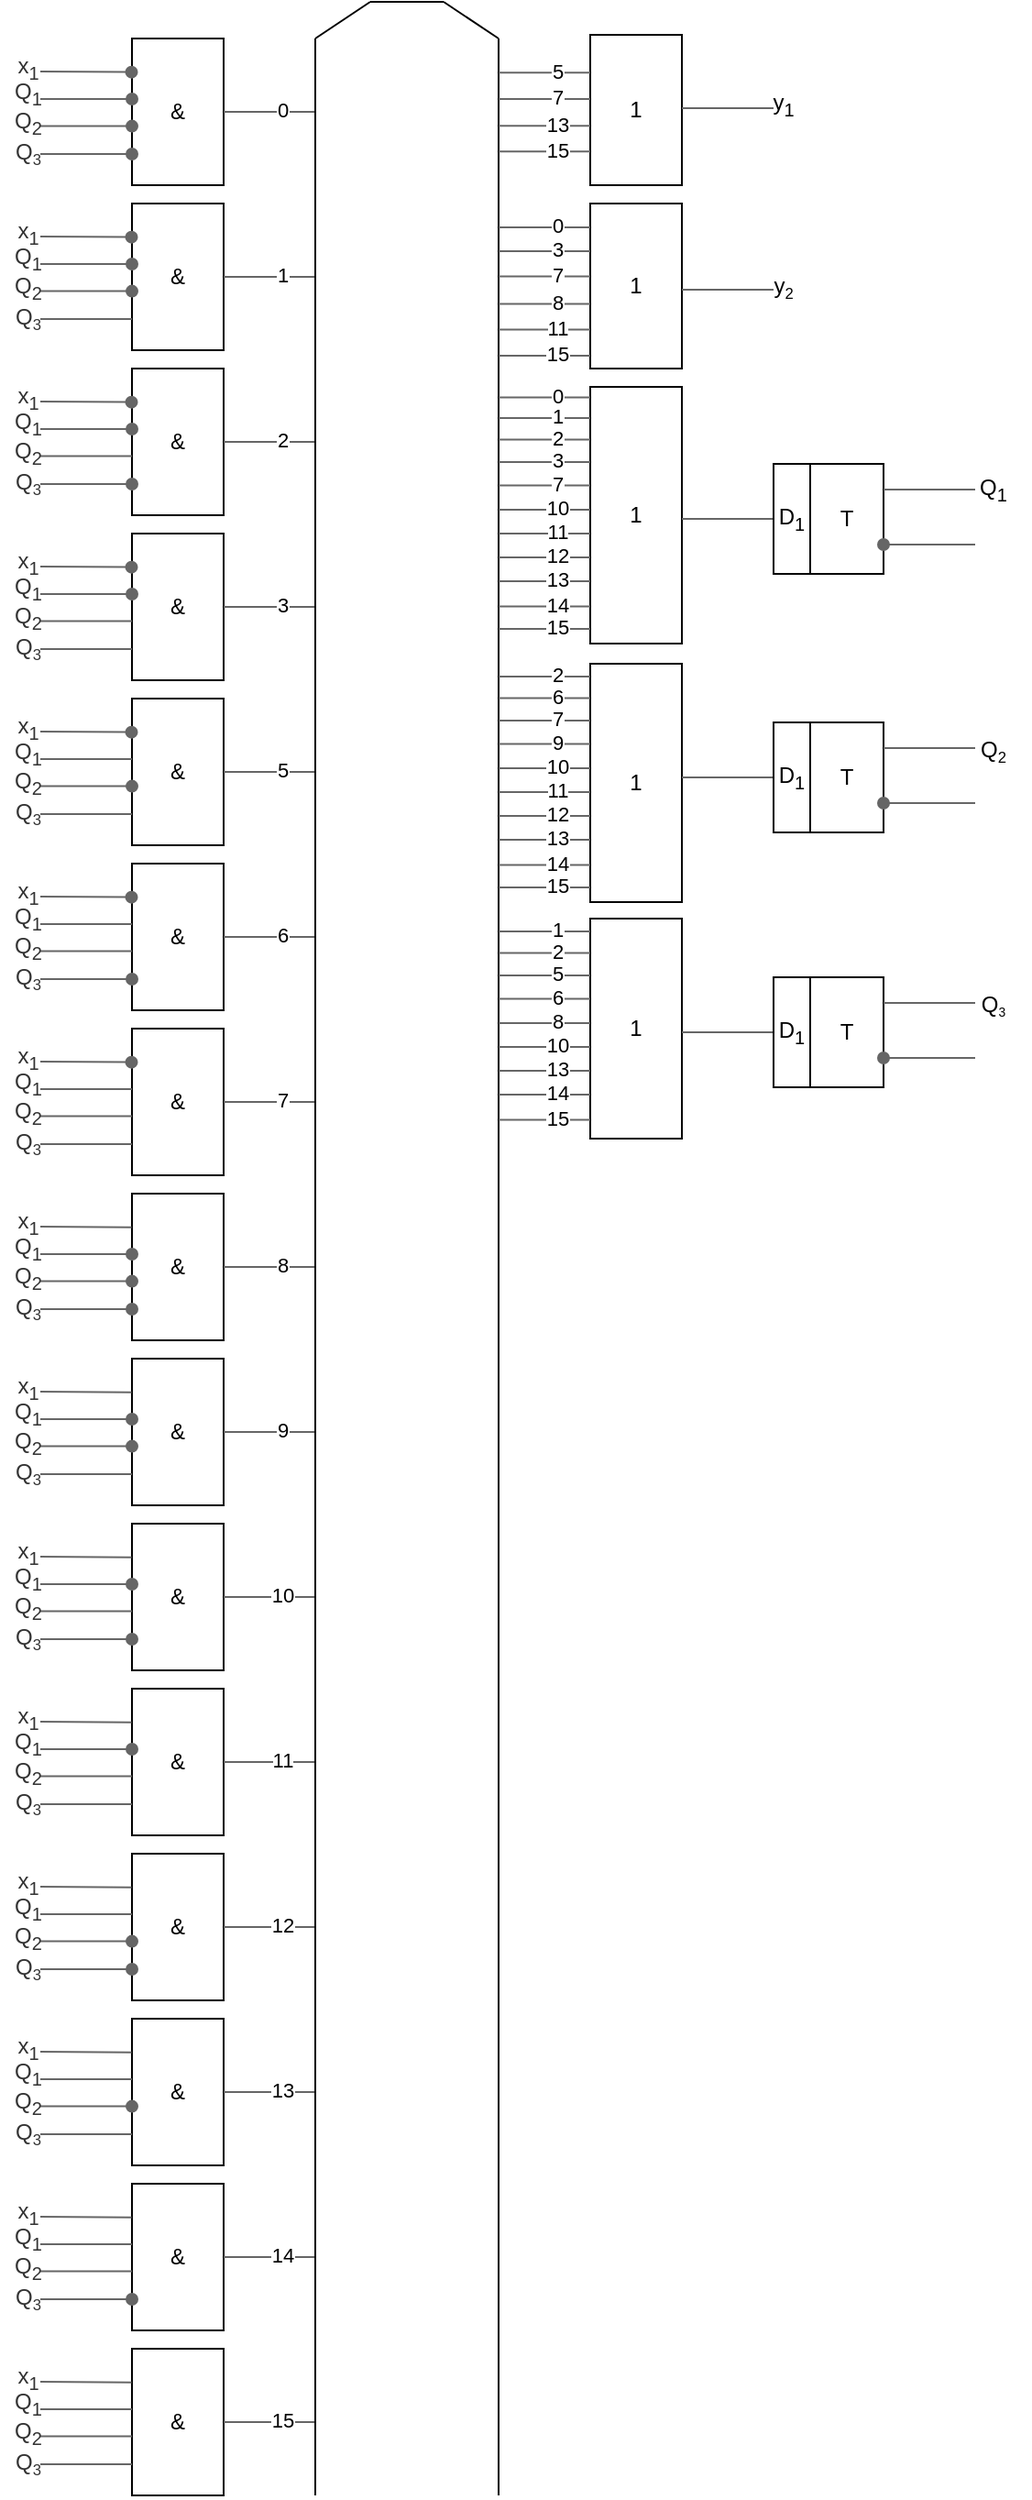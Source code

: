 <mxfile version="13.0.9">
    <diagram id="Wa89wkg1pNxg7xiVIKVW" name="Page-1">
        <mxGraphModel dx="383" dy="503" grid="1" gridSize="10" guides="1" tooltips="1" connect="1" arrows="1" fold="1" page="1" pageScale="1" pageWidth="850" pageHeight="1100" math="0" shadow="0">
            <root>
                <mxCell id="0"/>
                <mxCell id="1" parent="0"/>
                <mxCell id="2" value="&amp;amp;" style="rounded=0;whiteSpace=wrap;html=1;" parent="1" vertex="1">
                    <mxGeometry x="110" y="70" width="50" height="80" as="geometry"/>
                </mxCell>
                <mxCell id="3" value="" style="endArrow=oval;html=1;entryX=-0.005;entryY=0.154;entryDx=0;entryDy=0;fillColor=#f5f5f5;strokeColor=#666666;endFill=1;entryPerimeter=0;" parent="1" edge="1">
                    <mxGeometry width="50" height="50" relative="1" as="geometry">
                        <mxPoint x="60" y="88" as="sourcePoint"/>
                        <mxPoint x="109.75" y="88.32" as="targetPoint"/>
                    </mxGeometry>
                </mxCell>
                <mxCell id="4" value="" style="endArrow=oval;html=1;entryX=0;entryY=0.25;entryDx=0;entryDy=0;fillColor=#f5f5f5;strokeColor=#666666;endFill=1;" parent="1" edge="1">
                    <mxGeometry width="50" height="50" relative="1" as="geometry">
                        <mxPoint x="60" y="103" as="sourcePoint"/>
                        <mxPoint x="110" y="103" as="targetPoint"/>
                    </mxGeometry>
                </mxCell>
                <mxCell id="5" value="" style="endArrow=oval;html=1;entryX=0;entryY=0.25;entryDx=0;entryDy=0;fillColor=#f5f5f5;strokeColor=#666666;endFill=1;" parent="1" edge="1">
                    <mxGeometry width="50" height="50" relative="1" as="geometry">
                        <mxPoint x="60" y="117.8" as="sourcePoint"/>
                        <mxPoint x="110" y="117.8" as="targetPoint"/>
                    </mxGeometry>
                </mxCell>
                <mxCell id="6" value="" style="endArrow=oval;html=1;entryX=0;entryY=0.25;entryDx=0;entryDy=0;fillColor=#f5f5f5;strokeColor=#666666;endFill=1;" parent="1" edge="1">
                    <mxGeometry width="50" height="50" relative="1" as="geometry">
                        <mxPoint x="60" y="133" as="sourcePoint"/>
                        <mxPoint x="110" y="133" as="targetPoint"/>
                    </mxGeometry>
                </mxCell>
                <mxCell id="8" value="x&lt;sub&gt;1&lt;/sub&gt;" style="text;html=1;align=center;verticalAlign=middle;resizable=0;points=[];autosize=1;fillColor=none;strokeColor=none;fontColor=#333333;" parent="1" vertex="1">
                    <mxGeometry x="38" y="76" width="30" height="20" as="geometry"/>
                </mxCell>
                <mxCell id="9" value="&lt;sub&gt;&lt;span style=&quot;font-size: 12px&quot;&gt;Q&lt;sub&gt;1&lt;/sub&gt;&lt;/span&gt;&lt;/sub&gt;" style="text;html=1;align=center;verticalAlign=middle;resizable=0;points=[];autosize=1;fillColor=none;strokeColor=none;fontColor=#333333;" vertex="1" parent="1">
                    <mxGeometry x="38" y="83" width="30" height="30" as="geometry"/>
                </mxCell>
                <mxCell id="10" value="&lt;div style=&quot;text-align: justify&quot;&gt;Q&lt;sub&gt;2&lt;/sub&gt;&lt;/div&gt;" style="text;html=1;align=center;verticalAlign=middle;resizable=0;points=[];autosize=1;fillColor=none;strokeColor=none;fontColor=#333333;" vertex="1" parent="1">
                    <mxGeometry x="38" y="106" width="30" height="20" as="geometry"/>
                </mxCell>
                <mxCell id="11" value="&lt;div style=&quot;text-align: justify&quot;&gt;Q&lt;span style=&quot;font-size: 10px&quot;&gt;&lt;sub&gt;3&lt;/sub&gt;&lt;/span&gt;&lt;/div&gt;" style="text;html=1;align=center;verticalAlign=middle;resizable=0;points=[];autosize=1;fillColor=none;strokeColor=none;fontColor=#333333;" vertex="1" parent="1">
                    <mxGeometry x="38" y="122" width="30" height="20" as="geometry"/>
                </mxCell>
                <mxCell id="13" value="" style="endArrow=none;html=1;entryX=0;entryY=0.25;entryDx=0;entryDy=0;fillColor=#f5f5f5;strokeColor=#666666;endFill=0;" edge="1" parent="1">
                    <mxGeometry width="50" height="50" relative="1" as="geometry">
                        <mxPoint x="160" y="110" as="sourcePoint"/>
                        <mxPoint x="210" y="110" as="targetPoint"/>
                    </mxGeometry>
                </mxCell>
                <mxCell id="14" value="0" style="edgeLabel;html=1;align=center;verticalAlign=middle;resizable=0;points=[];" vertex="1" connectable="0" parent="13">
                    <mxGeometry x="0.278" y="1" relative="1" as="geometry">
                        <mxPoint as="offset"/>
                    </mxGeometry>
                </mxCell>
                <mxCell id="31" value="&amp;amp;" style="rounded=0;whiteSpace=wrap;html=1;" vertex="1" parent="1">
                    <mxGeometry x="110" y="160" width="50" height="80" as="geometry"/>
                </mxCell>
                <mxCell id="32" value="" style="endArrow=oval;html=1;entryX=-0.005;entryY=0.154;entryDx=0;entryDy=0;fillColor=#f5f5f5;strokeColor=#666666;endFill=1;entryPerimeter=0;" edge="1" parent="1">
                    <mxGeometry width="50" height="50" relative="1" as="geometry">
                        <mxPoint x="60" y="178" as="sourcePoint"/>
                        <mxPoint x="109.75" y="178.32" as="targetPoint"/>
                    </mxGeometry>
                </mxCell>
                <mxCell id="33" value="" style="endArrow=oval;html=1;entryX=0;entryY=0.25;entryDx=0;entryDy=0;fillColor=#f5f5f5;strokeColor=#666666;endFill=1;" edge="1" parent="1">
                    <mxGeometry width="50" height="50" relative="1" as="geometry">
                        <mxPoint x="60" y="193" as="sourcePoint"/>
                        <mxPoint x="110" y="193" as="targetPoint"/>
                    </mxGeometry>
                </mxCell>
                <mxCell id="34" value="" style="endArrow=oval;html=1;entryX=0;entryY=0.25;entryDx=0;entryDy=0;fillColor=#f5f5f5;strokeColor=#666666;endFill=1;" edge="1" parent="1">
                    <mxGeometry width="50" height="50" relative="1" as="geometry">
                        <mxPoint x="60" y="207.8" as="sourcePoint"/>
                        <mxPoint x="110" y="207.8" as="targetPoint"/>
                    </mxGeometry>
                </mxCell>
                <mxCell id="35" value="" style="endArrow=none;html=1;entryX=0;entryY=0.25;entryDx=0;entryDy=0;fillColor=#f5f5f5;strokeColor=#666666;endFill=0;" edge="1" parent="1">
                    <mxGeometry width="50" height="50" relative="1" as="geometry">
                        <mxPoint x="60" y="223" as="sourcePoint"/>
                        <mxPoint x="110" y="223" as="targetPoint"/>
                    </mxGeometry>
                </mxCell>
                <mxCell id="36" value="x&lt;sub&gt;1&lt;/sub&gt;" style="text;html=1;align=center;verticalAlign=middle;resizable=0;points=[];autosize=1;fillColor=none;strokeColor=none;fontColor=#333333;" vertex="1" parent="1">
                    <mxGeometry x="38" y="166" width="30" height="20" as="geometry"/>
                </mxCell>
                <mxCell id="37" value="&lt;sub&gt;&lt;span style=&quot;font-size: 12px&quot;&gt;Q&lt;sub&gt;1&lt;/sub&gt;&lt;/span&gt;&lt;/sub&gt;" style="text;html=1;align=center;verticalAlign=middle;resizable=0;points=[];autosize=1;fillColor=none;strokeColor=none;fontColor=#333333;" vertex="1" parent="1">
                    <mxGeometry x="38" y="173" width="30" height="30" as="geometry"/>
                </mxCell>
                <mxCell id="38" value="&lt;div style=&quot;text-align: justify&quot;&gt;Q&lt;sub&gt;2&lt;/sub&gt;&lt;/div&gt;" style="text;html=1;align=center;verticalAlign=middle;resizable=0;points=[];autosize=1;fillColor=none;strokeColor=none;fontColor=#333333;" vertex="1" parent="1">
                    <mxGeometry x="38" y="196" width="30" height="20" as="geometry"/>
                </mxCell>
                <mxCell id="39" value="&lt;div style=&quot;text-align: justify&quot;&gt;Q&lt;span style=&quot;font-size: 10px&quot;&gt;&lt;sub&gt;3&lt;/sub&gt;&lt;/span&gt;&lt;/div&gt;" style="text;html=1;align=center;verticalAlign=middle;resizable=0;points=[];autosize=1;fillColor=none;strokeColor=none;fontColor=#333333;" vertex="1" parent="1">
                    <mxGeometry x="38" y="212" width="30" height="20" as="geometry"/>
                </mxCell>
                <mxCell id="40" value="" style="endArrow=none;html=1;entryX=0;entryY=0.25;entryDx=0;entryDy=0;fillColor=#f5f5f5;strokeColor=#666666;endFill=0;" edge="1" parent="1">
                    <mxGeometry width="50" height="50" relative="1" as="geometry">
                        <mxPoint x="160" y="200" as="sourcePoint"/>
                        <mxPoint x="210" y="200" as="targetPoint"/>
                    </mxGeometry>
                </mxCell>
                <mxCell id="41" value="1" style="edgeLabel;html=1;align=center;verticalAlign=middle;resizable=0;points=[];" vertex="1" connectable="0" parent="40">
                    <mxGeometry x="0.278" y="1" relative="1" as="geometry">
                        <mxPoint as="offset"/>
                    </mxGeometry>
                </mxCell>
                <mxCell id="49" value="&amp;amp;" style="rounded=0;whiteSpace=wrap;html=1;" vertex="1" parent="1">
                    <mxGeometry x="110" y="250" width="50" height="80" as="geometry"/>
                </mxCell>
                <mxCell id="50" value="" style="endArrow=oval;html=1;entryX=-0.005;entryY=0.154;entryDx=0;entryDy=0;fillColor=#f5f5f5;strokeColor=#666666;endFill=1;entryPerimeter=0;" edge="1" parent="1">
                    <mxGeometry width="50" height="50" relative="1" as="geometry">
                        <mxPoint x="60" y="268" as="sourcePoint"/>
                        <mxPoint x="109.75" y="268.32" as="targetPoint"/>
                    </mxGeometry>
                </mxCell>
                <mxCell id="51" value="" style="endArrow=oval;html=1;entryX=0;entryY=0.25;entryDx=0;entryDy=0;fillColor=#f5f5f5;strokeColor=#666666;endFill=1;" edge="1" parent="1">
                    <mxGeometry width="50" height="50" relative="1" as="geometry">
                        <mxPoint x="60" y="283" as="sourcePoint"/>
                        <mxPoint x="110" y="283" as="targetPoint"/>
                    </mxGeometry>
                </mxCell>
                <mxCell id="52" value="" style="endArrow=none;html=1;entryX=0;entryY=0.25;entryDx=0;entryDy=0;fillColor=#f5f5f5;strokeColor=#666666;endFill=0;" edge="1" parent="1">
                    <mxGeometry width="50" height="50" relative="1" as="geometry">
                        <mxPoint x="60" y="297.8" as="sourcePoint"/>
                        <mxPoint x="110" y="297.8" as="targetPoint"/>
                    </mxGeometry>
                </mxCell>
                <mxCell id="53" value="" style="endArrow=oval;html=1;entryX=0;entryY=0.25;entryDx=0;entryDy=0;fillColor=#f5f5f5;strokeColor=#666666;endFill=1;" edge="1" parent="1">
                    <mxGeometry width="50" height="50" relative="1" as="geometry">
                        <mxPoint x="60" y="313.0" as="sourcePoint"/>
                        <mxPoint x="110" y="313.0" as="targetPoint"/>
                    </mxGeometry>
                </mxCell>
                <mxCell id="54" value="x&lt;sub&gt;1&lt;/sub&gt;" style="text;html=1;align=center;verticalAlign=middle;resizable=0;points=[];autosize=1;fillColor=none;strokeColor=none;fontColor=#333333;" vertex="1" parent="1">
                    <mxGeometry x="38" y="256" width="30" height="20" as="geometry"/>
                </mxCell>
                <mxCell id="55" value="&lt;sub&gt;&lt;span style=&quot;font-size: 12px&quot;&gt;Q&lt;sub&gt;1&lt;/sub&gt;&lt;/span&gt;&lt;/sub&gt;" style="text;html=1;align=center;verticalAlign=middle;resizable=0;points=[];autosize=1;fillColor=none;strokeColor=none;fontColor=#333333;" vertex="1" parent="1">
                    <mxGeometry x="38" y="263" width="30" height="30" as="geometry"/>
                </mxCell>
                <mxCell id="56" value="&lt;div style=&quot;text-align: justify&quot;&gt;Q&lt;sub&gt;2&lt;/sub&gt;&lt;/div&gt;" style="text;html=1;align=center;verticalAlign=middle;resizable=0;points=[];autosize=1;fillColor=none;strokeColor=none;fontColor=#333333;" vertex="1" parent="1">
                    <mxGeometry x="38" y="286" width="30" height="20" as="geometry"/>
                </mxCell>
                <mxCell id="57" value="&lt;div style=&quot;text-align: justify&quot;&gt;Q&lt;span style=&quot;font-size: 10px&quot;&gt;&lt;sub&gt;3&lt;/sub&gt;&lt;/span&gt;&lt;/div&gt;" style="text;html=1;align=center;verticalAlign=middle;resizable=0;points=[];autosize=1;fillColor=none;strokeColor=none;fontColor=#333333;" vertex="1" parent="1">
                    <mxGeometry x="38" y="302" width="30" height="20" as="geometry"/>
                </mxCell>
                <mxCell id="58" value="" style="endArrow=none;html=1;entryX=0;entryY=0.25;entryDx=0;entryDy=0;fillColor=#f5f5f5;strokeColor=#666666;endFill=0;" edge="1" parent="1">
                    <mxGeometry width="50" height="50" relative="1" as="geometry">
                        <mxPoint x="160" y="290.0" as="sourcePoint"/>
                        <mxPoint x="210" y="290.0" as="targetPoint"/>
                    </mxGeometry>
                </mxCell>
                <mxCell id="59" value="2" style="edgeLabel;html=1;align=center;verticalAlign=middle;resizable=0;points=[];" vertex="1" connectable="0" parent="58">
                    <mxGeometry x="0.278" y="1" relative="1" as="geometry">
                        <mxPoint as="offset"/>
                    </mxGeometry>
                </mxCell>
                <mxCell id="67" value="&amp;amp;" style="rounded=0;whiteSpace=wrap;html=1;" vertex="1" parent="1">
                    <mxGeometry x="110" y="340" width="50" height="80" as="geometry"/>
                </mxCell>
                <mxCell id="68" value="" style="endArrow=oval;html=1;entryX=-0.005;entryY=0.154;entryDx=0;entryDy=0;fillColor=#f5f5f5;strokeColor=#666666;endFill=1;entryPerimeter=0;" edge="1" parent="1">
                    <mxGeometry width="50" height="50" relative="1" as="geometry">
                        <mxPoint x="60" y="358" as="sourcePoint"/>
                        <mxPoint x="109.75" y="358.32" as="targetPoint"/>
                    </mxGeometry>
                </mxCell>
                <mxCell id="69" value="" style="endArrow=oval;html=1;entryX=0;entryY=0.25;entryDx=0;entryDy=0;fillColor=#f5f5f5;strokeColor=#666666;endFill=1;" edge="1" parent="1">
                    <mxGeometry width="50" height="50" relative="1" as="geometry">
                        <mxPoint x="60" y="373" as="sourcePoint"/>
                        <mxPoint x="110" y="373" as="targetPoint"/>
                    </mxGeometry>
                </mxCell>
                <mxCell id="70" value="" style="endArrow=none;html=1;entryX=0;entryY=0.25;entryDx=0;entryDy=0;fillColor=#f5f5f5;strokeColor=#666666;endFill=0;" edge="1" parent="1">
                    <mxGeometry width="50" height="50" relative="1" as="geometry">
                        <mxPoint x="60" y="387.8" as="sourcePoint"/>
                        <mxPoint x="110" y="387.8" as="targetPoint"/>
                    </mxGeometry>
                </mxCell>
                <mxCell id="71" value="" style="endArrow=none;html=1;entryX=0;entryY=0.25;entryDx=0;entryDy=0;fillColor=#f5f5f5;strokeColor=#666666;endFill=0;" edge="1" parent="1">
                    <mxGeometry width="50" height="50" relative="1" as="geometry">
                        <mxPoint x="60" y="403" as="sourcePoint"/>
                        <mxPoint x="110" y="403" as="targetPoint"/>
                    </mxGeometry>
                </mxCell>
                <mxCell id="72" value="x&lt;sub&gt;1&lt;/sub&gt;" style="text;html=1;align=center;verticalAlign=middle;resizable=0;points=[];autosize=1;fillColor=none;strokeColor=none;fontColor=#333333;" vertex="1" parent="1">
                    <mxGeometry x="38" y="346" width="30" height="20" as="geometry"/>
                </mxCell>
                <mxCell id="73" value="&lt;sub&gt;&lt;span style=&quot;font-size: 12px&quot;&gt;Q&lt;sub&gt;1&lt;/sub&gt;&lt;/span&gt;&lt;/sub&gt;" style="text;html=1;align=center;verticalAlign=middle;resizable=0;points=[];autosize=1;fillColor=none;strokeColor=none;fontColor=#333333;" vertex="1" parent="1">
                    <mxGeometry x="38" y="353" width="30" height="30" as="geometry"/>
                </mxCell>
                <mxCell id="74" value="&lt;div style=&quot;text-align: justify&quot;&gt;Q&lt;sub&gt;2&lt;/sub&gt;&lt;/div&gt;" style="text;html=1;align=center;verticalAlign=middle;resizable=0;points=[];autosize=1;fillColor=none;strokeColor=none;fontColor=#333333;" vertex="1" parent="1">
                    <mxGeometry x="38" y="376" width="30" height="20" as="geometry"/>
                </mxCell>
                <mxCell id="75" value="&lt;div style=&quot;text-align: justify&quot;&gt;Q&lt;span style=&quot;font-size: 10px&quot;&gt;&lt;sub&gt;3&lt;/sub&gt;&lt;/span&gt;&lt;/div&gt;" style="text;html=1;align=center;verticalAlign=middle;resizable=0;points=[];autosize=1;fillColor=none;strokeColor=none;fontColor=#333333;" vertex="1" parent="1">
                    <mxGeometry x="38" y="392" width="30" height="20" as="geometry"/>
                </mxCell>
                <mxCell id="76" value="" style="endArrow=none;html=1;entryX=0;entryY=0.25;entryDx=0;entryDy=0;fillColor=#f5f5f5;strokeColor=#666666;endFill=0;" edge="1" parent="1">
                    <mxGeometry width="50" height="50" relative="1" as="geometry">
                        <mxPoint x="160" y="380" as="sourcePoint"/>
                        <mxPoint x="210" y="380" as="targetPoint"/>
                    </mxGeometry>
                </mxCell>
                <mxCell id="77" value="3" style="edgeLabel;html=1;align=center;verticalAlign=middle;resizable=0;points=[];" vertex="1" connectable="0" parent="76">
                    <mxGeometry x="0.278" y="1" relative="1" as="geometry">
                        <mxPoint as="offset"/>
                    </mxGeometry>
                </mxCell>
                <mxCell id="78" value="&amp;amp;" style="rounded=0;whiteSpace=wrap;html=1;" vertex="1" parent="1">
                    <mxGeometry x="110" y="430" width="50" height="80" as="geometry"/>
                </mxCell>
                <mxCell id="79" value="" style="endArrow=oval;html=1;entryX=-0.005;entryY=0.154;entryDx=0;entryDy=0;fillColor=#f5f5f5;strokeColor=#666666;endFill=1;entryPerimeter=0;" edge="1" parent="1">
                    <mxGeometry width="50" height="50" relative="1" as="geometry">
                        <mxPoint x="60" y="448" as="sourcePoint"/>
                        <mxPoint x="109.75" y="448.32" as="targetPoint"/>
                    </mxGeometry>
                </mxCell>
                <mxCell id="80" value="" style="endArrow=none;html=1;entryX=0;entryY=0.25;entryDx=0;entryDy=0;fillColor=#f5f5f5;strokeColor=#666666;endFill=0;" edge="1" parent="1">
                    <mxGeometry width="50" height="50" relative="1" as="geometry">
                        <mxPoint x="60" y="463" as="sourcePoint"/>
                        <mxPoint x="110" y="463" as="targetPoint"/>
                    </mxGeometry>
                </mxCell>
                <mxCell id="81" value="" style="endArrow=oval;html=1;entryX=0;entryY=0.25;entryDx=0;entryDy=0;fillColor=#f5f5f5;strokeColor=#666666;endFill=1;" edge="1" parent="1">
                    <mxGeometry width="50" height="50" relative="1" as="geometry">
                        <mxPoint x="60" y="477.8" as="sourcePoint"/>
                        <mxPoint x="110" y="477.8" as="targetPoint"/>
                    </mxGeometry>
                </mxCell>
                <mxCell id="82" value="" style="endArrow=none;html=1;entryX=0;entryY=0.25;entryDx=0;entryDy=0;fillColor=#f5f5f5;strokeColor=#666666;endFill=0;" edge="1" parent="1">
                    <mxGeometry width="50" height="50" relative="1" as="geometry">
                        <mxPoint x="60" y="493" as="sourcePoint"/>
                        <mxPoint x="110" y="493" as="targetPoint"/>
                    </mxGeometry>
                </mxCell>
                <mxCell id="83" value="x&lt;sub&gt;1&lt;/sub&gt;" style="text;html=1;align=center;verticalAlign=middle;resizable=0;points=[];autosize=1;fillColor=none;strokeColor=none;fontColor=#333333;" vertex="1" parent="1">
                    <mxGeometry x="38" y="436" width="30" height="20" as="geometry"/>
                </mxCell>
                <mxCell id="84" value="&lt;sub&gt;&lt;span style=&quot;font-size: 12px&quot;&gt;Q&lt;sub&gt;1&lt;/sub&gt;&lt;/span&gt;&lt;/sub&gt;" style="text;html=1;align=center;verticalAlign=middle;resizable=0;points=[];autosize=1;fillColor=none;strokeColor=none;fontColor=#333333;" vertex="1" parent="1">
                    <mxGeometry x="38" y="443" width="30" height="30" as="geometry"/>
                </mxCell>
                <mxCell id="85" value="&lt;div style=&quot;text-align: justify&quot;&gt;Q&lt;sub&gt;2&lt;/sub&gt;&lt;/div&gt;" style="text;html=1;align=center;verticalAlign=middle;resizable=0;points=[];autosize=1;fillColor=none;strokeColor=none;fontColor=#333333;" vertex="1" parent="1">
                    <mxGeometry x="38" y="466" width="30" height="20" as="geometry"/>
                </mxCell>
                <mxCell id="86" value="&lt;div style=&quot;text-align: justify&quot;&gt;Q&lt;span style=&quot;font-size: 10px&quot;&gt;&lt;sub&gt;3&lt;/sub&gt;&lt;/span&gt;&lt;/div&gt;" style="text;html=1;align=center;verticalAlign=middle;resizable=0;points=[];autosize=1;fillColor=none;strokeColor=none;fontColor=#333333;" vertex="1" parent="1">
                    <mxGeometry x="38" y="482" width="30" height="20" as="geometry"/>
                </mxCell>
                <mxCell id="87" value="" style="endArrow=none;html=1;entryX=0;entryY=0.25;entryDx=0;entryDy=0;fillColor=#f5f5f5;strokeColor=#666666;endFill=0;" edge="1" parent="1">
                    <mxGeometry width="50" height="50" relative="1" as="geometry">
                        <mxPoint x="160" y="470" as="sourcePoint"/>
                        <mxPoint x="210" y="470" as="targetPoint"/>
                    </mxGeometry>
                </mxCell>
                <mxCell id="88" value="5" style="edgeLabel;html=1;align=center;verticalAlign=middle;resizable=0;points=[];" vertex="1" connectable="0" parent="87">
                    <mxGeometry x="0.278" y="1" relative="1" as="geometry">
                        <mxPoint as="offset"/>
                    </mxGeometry>
                </mxCell>
                <mxCell id="89" value="&amp;amp;" style="rounded=0;whiteSpace=wrap;html=1;" vertex="1" parent="1">
                    <mxGeometry x="110" y="520" width="50" height="80" as="geometry"/>
                </mxCell>
                <mxCell id="90" value="" style="endArrow=oval;html=1;entryX=-0.005;entryY=0.154;entryDx=0;entryDy=0;fillColor=#f5f5f5;strokeColor=#666666;endFill=1;entryPerimeter=0;" edge="1" parent="1">
                    <mxGeometry width="50" height="50" relative="1" as="geometry">
                        <mxPoint x="60" y="538" as="sourcePoint"/>
                        <mxPoint x="109.75" y="538.32" as="targetPoint"/>
                    </mxGeometry>
                </mxCell>
                <mxCell id="91" value="" style="endArrow=none;html=1;entryX=0;entryY=0.25;entryDx=0;entryDy=0;fillColor=#f5f5f5;strokeColor=#666666;endFill=0;" edge="1" parent="1">
                    <mxGeometry width="50" height="50" relative="1" as="geometry">
                        <mxPoint x="60" y="553" as="sourcePoint"/>
                        <mxPoint x="110" y="553" as="targetPoint"/>
                    </mxGeometry>
                </mxCell>
                <mxCell id="92" value="" style="endArrow=none;html=1;entryX=0;entryY=0.25;entryDx=0;entryDy=0;fillColor=#f5f5f5;strokeColor=#666666;endFill=0;" edge="1" parent="1">
                    <mxGeometry width="50" height="50" relative="1" as="geometry">
                        <mxPoint x="60" y="567.8" as="sourcePoint"/>
                        <mxPoint x="110" y="567.8" as="targetPoint"/>
                    </mxGeometry>
                </mxCell>
                <mxCell id="93" value="" style="endArrow=oval;html=1;entryX=0;entryY=0.25;entryDx=0;entryDy=0;fillColor=#f5f5f5;strokeColor=#666666;endFill=1;" edge="1" parent="1">
                    <mxGeometry width="50" height="50" relative="1" as="geometry">
                        <mxPoint x="60" y="583" as="sourcePoint"/>
                        <mxPoint x="110" y="583" as="targetPoint"/>
                    </mxGeometry>
                </mxCell>
                <mxCell id="94" value="x&lt;sub&gt;1&lt;/sub&gt;" style="text;html=1;align=center;verticalAlign=middle;resizable=0;points=[];autosize=1;fillColor=none;strokeColor=none;fontColor=#333333;" vertex="1" parent="1">
                    <mxGeometry x="38" y="526" width="30" height="20" as="geometry"/>
                </mxCell>
                <mxCell id="95" value="&lt;sub&gt;&lt;span style=&quot;font-size: 12px&quot;&gt;Q&lt;sub&gt;1&lt;/sub&gt;&lt;/span&gt;&lt;/sub&gt;" style="text;html=1;align=center;verticalAlign=middle;resizable=0;points=[];autosize=1;fillColor=none;strokeColor=none;fontColor=#333333;" vertex="1" parent="1">
                    <mxGeometry x="38" y="533" width="30" height="30" as="geometry"/>
                </mxCell>
                <mxCell id="96" value="&lt;div style=&quot;text-align: justify&quot;&gt;Q&lt;sub&gt;2&lt;/sub&gt;&lt;/div&gt;" style="text;html=1;align=center;verticalAlign=middle;resizable=0;points=[];autosize=1;fillColor=none;strokeColor=none;fontColor=#333333;" vertex="1" parent="1">
                    <mxGeometry x="38" y="556" width="30" height="20" as="geometry"/>
                </mxCell>
                <mxCell id="97" value="&lt;div style=&quot;text-align: justify&quot;&gt;Q&lt;span style=&quot;font-size: 10px&quot;&gt;&lt;sub&gt;3&lt;/sub&gt;&lt;/span&gt;&lt;/div&gt;" style="text;html=1;align=center;verticalAlign=middle;resizable=0;points=[];autosize=1;fillColor=none;strokeColor=none;fontColor=#333333;" vertex="1" parent="1">
                    <mxGeometry x="38" y="572" width="30" height="20" as="geometry"/>
                </mxCell>
                <mxCell id="98" value="" style="endArrow=none;html=1;entryX=0;entryY=0.25;entryDx=0;entryDy=0;fillColor=#f5f5f5;strokeColor=#666666;endFill=0;" edge="1" parent="1">
                    <mxGeometry width="50" height="50" relative="1" as="geometry">
                        <mxPoint x="160" y="560" as="sourcePoint"/>
                        <mxPoint x="210" y="560" as="targetPoint"/>
                    </mxGeometry>
                </mxCell>
                <mxCell id="99" value="6" style="edgeLabel;html=1;align=center;verticalAlign=middle;resizable=0;points=[];" vertex="1" connectable="0" parent="98">
                    <mxGeometry x="0.278" y="1" relative="1" as="geometry">
                        <mxPoint as="offset"/>
                    </mxGeometry>
                </mxCell>
                <mxCell id="100" value="&amp;amp;" style="rounded=0;whiteSpace=wrap;html=1;" vertex="1" parent="1">
                    <mxGeometry x="110" y="610" width="50" height="80" as="geometry"/>
                </mxCell>
                <mxCell id="101" value="" style="endArrow=oval;html=1;entryX=-0.005;entryY=0.154;entryDx=0;entryDy=0;fillColor=#f5f5f5;strokeColor=#666666;endFill=1;entryPerimeter=0;" edge="1" parent="1">
                    <mxGeometry width="50" height="50" relative="1" as="geometry">
                        <mxPoint x="60" y="628" as="sourcePoint"/>
                        <mxPoint x="109.75" y="628.32" as="targetPoint"/>
                    </mxGeometry>
                </mxCell>
                <mxCell id="102" value="" style="endArrow=none;html=1;entryX=0;entryY=0.25;entryDx=0;entryDy=0;fillColor=#f5f5f5;strokeColor=#666666;endFill=0;" edge="1" parent="1">
                    <mxGeometry width="50" height="50" relative="1" as="geometry">
                        <mxPoint x="60" y="643" as="sourcePoint"/>
                        <mxPoint x="110" y="643" as="targetPoint"/>
                    </mxGeometry>
                </mxCell>
                <mxCell id="103" value="" style="endArrow=none;html=1;entryX=0;entryY=0.25;entryDx=0;entryDy=0;fillColor=#f5f5f5;strokeColor=#666666;endFill=0;" edge="1" parent="1">
                    <mxGeometry width="50" height="50" relative="1" as="geometry">
                        <mxPoint x="60" y="657.8" as="sourcePoint"/>
                        <mxPoint x="110" y="657.8" as="targetPoint"/>
                    </mxGeometry>
                </mxCell>
                <mxCell id="104" value="" style="endArrow=none;html=1;entryX=0;entryY=0.25;entryDx=0;entryDy=0;fillColor=#f5f5f5;strokeColor=#666666;endFill=0;" edge="1" parent="1">
                    <mxGeometry width="50" height="50" relative="1" as="geometry">
                        <mxPoint x="60" y="673" as="sourcePoint"/>
                        <mxPoint x="110" y="673" as="targetPoint"/>
                    </mxGeometry>
                </mxCell>
                <mxCell id="105" value="x&lt;sub&gt;1&lt;/sub&gt;" style="text;html=1;align=center;verticalAlign=middle;resizable=0;points=[];autosize=1;fillColor=none;strokeColor=none;fontColor=#333333;" vertex="1" parent="1">
                    <mxGeometry x="38" y="616" width="30" height="20" as="geometry"/>
                </mxCell>
                <mxCell id="106" value="&lt;sub&gt;&lt;span style=&quot;font-size: 12px&quot;&gt;Q&lt;sub&gt;1&lt;/sub&gt;&lt;/span&gt;&lt;/sub&gt;" style="text;html=1;align=center;verticalAlign=middle;resizable=0;points=[];autosize=1;fillColor=none;strokeColor=none;fontColor=#333333;" vertex="1" parent="1">
                    <mxGeometry x="38" y="623" width="30" height="30" as="geometry"/>
                </mxCell>
                <mxCell id="107" value="&lt;div style=&quot;text-align: justify&quot;&gt;Q&lt;sub&gt;2&lt;/sub&gt;&lt;/div&gt;" style="text;html=1;align=center;verticalAlign=middle;resizable=0;points=[];autosize=1;fillColor=none;strokeColor=none;fontColor=#333333;" vertex="1" parent="1">
                    <mxGeometry x="38" y="646" width="30" height="20" as="geometry"/>
                </mxCell>
                <mxCell id="108" value="&lt;div style=&quot;text-align: justify&quot;&gt;Q&lt;span style=&quot;font-size: 10px&quot;&gt;&lt;sub&gt;3&lt;/sub&gt;&lt;/span&gt;&lt;/div&gt;" style="text;html=1;align=center;verticalAlign=middle;resizable=0;points=[];autosize=1;fillColor=none;strokeColor=none;fontColor=#333333;" vertex="1" parent="1">
                    <mxGeometry x="38" y="662" width="30" height="20" as="geometry"/>
                </mxCell>
                <mxCell id="109" value="" style="endArrow=none;html=1;entryX=0;entryY=0.25;entryDx=0;entryDy=0;fillColor=#f5f5f5;strokeColor=#666666;endFill=0;" edge="1" parent="1">
                    <mxGeometry width="50" height="50" relative="1" as="geometry">
                        <mxPoint x="160" y="650" as="sourcePoint"/>
                        <mxPoint x="210" y="650" as="targetPoint"/>
                    </mxGeometry>
                </mxCell>
                <mxCell id="110" value="7" style="edgeLabel;html=1;align=center;verticalAlign=middle;resizable=0;points=[];" vertex="1" connectable="0" parent="109">
                    <mxGeometry x="0.278" y="1" relative="1" as="geometry">
                        <mxPoint as="offset"/>
                    </mxGeometry>
                </mxCell>
                <mxCell id="111" value="&amp;amp;" style="rounded=0;whiteSpace=wrap;html=1;" vertex="1" parent="1">
                    <mxGeometry x="110" y="700" width="50" height="80" as="geometry"/>
                </mxCell>
                <mxCell id="112" value="" style="endArrow=none;html=1;entryX=-0.005;entryY=0.154;entryDx=0;entryDy=0;fillColor=#f5f5f5;strokeColor=#666666;endFill=0;entryPerimeter=0;" edge="1" parent="1">
                    <mxGeometry width="50" height="50" relative="1" as="geometry">
                        <mxPoint x="60" y="718" as="sourcePoint"/>
                        <mxPoint x="109.75" y="718.32" as="targetPoint"/>
                    </mxGeometry>
                </mxCell>
                <mxCell id="113" value="" style="endArrow=oval;html=1;entryX=0;entryY=0.25;entryDx=0;entryDy=0;fillColor=#f5f5f5;strokeColor=#666666;endFill=1;" edge="1" parent="1">
                    <mxGeometry width="50" height="50" relative="1" as="geometry">
                        <mxPoint x="60" y="733" as="sourcePoint"/>
                        <mxPoint x="110" y="733" as="targetPoint"/>
                    </mxGeometry>
                </mxCell>
                <mxCell id="114" value="" style="endArrow=oval;html=1;entryX=0;entryY=0.25;entryDx=0;entryDy=0;fillColor=#f5f5f5;strokeColor=#666666;endFill=1;" edge="1" parent="1">
                    <mxGeometry width="50" height="50" relative="1" as="geometry">
                        <mxPoint x="60" y="747.8" as="sourcePoint"/>
                        <mxPoint x="110" y="747.8" as="targetPoint"/>
                    </mxGeometry>
                </mxCell>
                <mxCell id="115" value="" style="endArrow=oval;html=1;entryX=0;entryY=0.25;entryDx=0;entryDy=0;fillColor=#f5f5f5;strokeColor=#666666;endFill=1;" edge="1" parent="1">
                    <mxGeometry width="50" height="50" relative="1" as="geometry">
                        <mxPoint x="60" y="763" as="sourcePoint"/>
                        <mxPoint x="110" y="763" as="targetPoint"/>
                    </mxGeometry>
                </mxCell>
                <mxCell id="116" value="x&lt;sub&gt;1&lt;/sub&gt;" style="text;html=1;align=center;verticalAlign=middle;resizable=0;points=[];autosize=1;fillColor=none;strokeColor=none;fontColor=#333333;" vertex="1" parent="1">
                    <mxGeometry x="38" y="706" width="30" height="20" as="geometry"/>
                </mxCell>
                <mxCell id="117" value="&lt;sub&gt;&lt;span style=&quot;font-size: 12px&quot;&gt;Q&lt;sub&gt;1&lt;/sub&gt;&lt;/span&gt;&lt;/sub&gt;" style="text;html=1;align=center;verticalAlign=middle;resizable=0;points=[];autosize=1;fillColor=none;strokeColor=none;fontColor=#333333;" vertex="1" parent="1">
                    <mxGeometry x="38" y="713" width="30" height="30" as="geometry"/>
                </mxCell>
                <mxCell id="118" value="&lt;div style=&quot;text-align: justify&quot;&gt;Q&lt;sub&gt;2&lt;/sub&gt;&lt;/div&gt;" style="text;html=1;align=center;verticalAlign=middle;resizable=0;points=[];autosize=1;fillColor=none;strokeColor=none;fontColor=#333333;" vertex="1" parent="1">
                    <mxGeometry x="38" y="736" width="30" height="20" as="geometry"/>
                </mxCell>
                <mxCell id="119" value="&lt;div style=&quot;text-align: justify&quot;&gt;Q&lt;span style=&quot;font-size: 10px&quot;&gt;&lt;sub&gt;3&lt;/sub&gt;&lt;/span&gt;&lt;/div&gt;" style="text;html=1;align=center;verticalAlign=middle;resizable=0;points=[];autosize=1;fillColor=none;strokeColor=none;fontColor=#333333;" vertex="1" parent="1">
                    <mxGeometry x="38" y="752" width="30" height="20" as="geometry"/>
                </mxCell>
                <mxCell id="120" value="" style="endArrow=none;html=1;entryX=0;entryY=0.25;entryDx=0;entryDy=0;fillColor=#f5f5f5;strokeColor=#666666;endFill=0;" edge="1" parent="1">
                    <mxGeometry width="50" height="50" relative="1" as="geometry">
                        <mxPoint x="160" y="740" as="sourcePoint"/>
                        <mxPoint x="210" y="740" as="targetPoint"/>
                    </mxGeometry>
                </mxCell>
                <mxCell id="121" value="8" style="edgeLabel;html=1;align=center;verticalAlign=middle;resizable=0;points=[];" vertex="1" connectable="0" parent="120">
                    <mxGeometry x="0.278" y="1" relative="1" as="geometry">
                        <mxPoint as="offset"/>
                    </mxGeometry>
                </mxCell>
                <mxCell id="122" value="&amp;amp;" style="rounded=0;whiteSpace=wrap;html=1;" vertex="1" parent="1">
                    <mxGeometry x="110" y="790" width="50" height="80" as="geometry"/>
                </mxCell>
                <mxCell id="123" value="" style="endArrow=none;html=1;entryX=-0.005;entryY=0.154;entryDx=0;entryDy=0;fillColor=#f5f5f5;strokeColor=#666666;endFill=0;entryPerimeter=0;" edge="1" parent="1">
                    <mxGeometry width="50" height="50" relative="1" as="geometry">
                        <mxPoint x="60" y="808.0" as="sourcePoint"/>
                        <mxPoint x="109.75" y="808.32" as="targetPoint"/>
                    </mxGeometry>
                </mxCell>
                <mxCell id="124" value="" style="endArrow=oval;html=1;entryX=0;entryY=0.25;entryDx=0;entryDy=0;fillColor=#f5f5f5;strokeColor=#666666;endFill=1;" edge="1" parent="1">
                    <mxGeometry width="50" height="50" relative="1" as="geometry">
                        <mxPoint x="60" y="823.0" as="sourcePoint"/>
                        <mxPoint x="110" y="823.0" as="targetPoint"/>
                    </mxGeometry>
                </mxCell>
                <mxCell id="125" value="" style="endArrow=oval;html=1;entryX=0;entryY=0.25;entryDx=0;entryDy=0;fillColor=#f5f5f5;strokeColor=#666666;endFill=1;" edge="1" parent="1">
                    <mxGeometry width="50" height="50" relative="1" as="geometry">
                        <mxPoint x="60" y="837.8" as="sourcePoint"/>
                        <mxPoint x="110" y="837.8" as="targetPoint"/>
                    </mxGeometry>
                </mxCell>
                <mxCell id="126" value="" style="endArrow=none;html=1;entryX=0;entryY=0.25;entryDx=0;entryDy=0;fillColor=#f5f5f5;strokeColor=#666666;endFill=0;" edge="1" parent="1">
                    <mxGeometry width="50" height="50" relative="1" as="geometry">
                        <mxPoint x="60" y="853" as="sourcePoint"/>
                        <mxPoint x="110" y="853" as="targetPoint"/>
                    </mxGeometry>
                </mxCell>
                <mxCell id="127" value="x&lt;sub&gt;1&lt;/sub&gt;" style="text;html=1;align=center;verticalAlign=middle;resizable=0;points=[];autosize=1;fillColor=none;strokeColor=none;fontColor=#333333;" vertex="1" parent="1">
                    <mxGeometry x="38" y="796" width="30" height="20" as="geometry"/>
                </mxCell>
                <mxCell id="128" value="&lt;sub&gt;&lt;span style=&quot;font-size: 12px&quot;&gt;Q&lt;sub&gt;1&lt;/sub&gt;&lt;/span&gt;&lt;/sub&gt;" style="text;html=1;align=center;verticalAlign=middle;resizable=0;points=[];autosize=1;fillColor=none;strokeColor=none;fontColor=#333333;" vertex="1" parent="1">
                    <mxGeometry x="38" y="803" width="30" height="30" as="geometry"/>
                </mxCell>
                <mxCell id="129" value="&lt;div style=&quot;text-align: justify&quot;&gt;Q&lt;sub&gt;2&lt;/sub&gt;&lt;/div&gt;" style="text;html=1;align=center;verticalAlign=middle;resizable=0;points=[];autosize=1;fillColor=none;strokeColor=none;fontColor=#333333;" vertex="1" parent="1">
                    <mxGeometry x="38" y="826" width="30" height="20" as="geometry"/>
                </mxCell>
                <mxCell id="130" value="&lt;div style=&quot;text-align: justify&quot;&gt;Q&lt;span style=&quot;font-size: 10px&quot;&gt;&lt;sub&gt;3&lt;/sub&gt;&lt;/span&gt;&lt;/div&gt;" style="text;html=1;align=center;verticalAlign=middle;resizable=0;points=[];autosize=1;fillColor=none;strokeColor=none;fontColor=#333333;" vertex="1" parent="1">
                    <mxGeometry x="38" y="842" width="30" height="20" as="geometry"/>
                </mxCell>
                <mxCell id="131" value="" style="endArrow=none;html=1;entryX=0;entryY=0.25;entryDx=0;entryDy=0;fillColor=#f5f5f5;strokeColor=#666666;endFill=0;" edge="1" parent="1">
                    <mxGeometry width="50" height="50" relative="1" as="geometry">
                        <mxPoint x="160" y="830" as="sourcePoint"/>
                        <mxPoint x="210" y="830" as="targetPoint"/>
                    </mxGeometry>
                </mxCell>
                <mxCell id="132" value="9" style="edgeLabel;html=1;align=center;verticalAlign=middle;resizable=0;points=[];" vertex="1" connectable="0" parent="131">
                    <mxGeometry x="0.278" y="1" relative="1" as="geometry">
                        <mxPoint as="offset"/>
                    </mxGeometry>
                </mxCell>
                <mxCell id="134" value="&amp;amp;" style="rounded=0;whiteSpace=wrap;html=1;" vertex="1" parent="1">
                    <mxGeometry x="110" y="880" width="50" height="80" as="geometry"/>
                </mxCell>
                <mxCell id="135" value="" style="endArrow=none;html=1;entryX=-0.005;entryY=0.154;entryDx=0;entryDy=0;fillColor=#f5f5f5;strokeColor=#666666;endFill=0;entryPerimeter=0;" edge="1" parent="1">
                    <mxGeometry width="50" height="50" relative="1" as="geometry">
                        <mxPoint x="60" y="898" as="sourcePoint"/>
                        <mxPoint x="109.75" y="898.32" as="targetPoint"/>
                    </mxGeometry>
                </mxCell>
                <mxCell id="136" value="" style="endArrow=oval;html=1;entryX=0;entryY=0.25;entryDx=0;entryDy=0;fillColor=#f5f5f5;strokeColor=#666666;endFill=1;" edge="1" parent="1">
                    <mxGeometry width="50" height="50" relative="1" as="geometry">
                        <mxPoint x="60" y="913" as="sourcePoint"/>
                        <mxPoint x="110" y="913" as="targetPoint"/>
                    </mxGeometry>
                </mxCell>
                <mxCell id="137" value="" style="endArrow=none;html=1;entryX=0;entryY=0.25;entryDx=0;entryDy=0;fillColor=#f5f5f5;strokeColor=#666666;endFill=0;" edge="1" parent="1">
                    <mxGeometry width="50" height="50" relative="1" as="geometry">
                        <mxPoint x="60" y="927.8" as="sourcePoint"/>
                        <mxPoint x="110" y="927.8" as="targetPoint"/>
                    </mxGeometry>
                </mxCell>
                <mxCell id="138" value="" style="endArrow=oval;html=1;entryX=0;entryY=0.25;entryDx=0;entryDy=0;fillColor=#f5f5f5;strokeColor=#666666;endFill=1;" edge="1" parent="1">
                    <mxGeometry width="50" height="50" relative="1" as="geometry">
                        <mxPoint x="60" y="943" as="sourcePoint"/>
                        <mxPoint x="110" y="943" as="targetPoint"/>
                    </mxGeometry>
                </mxCell>
                <mxCell id="139" value="x&lt;sub&gt;1&lt;/sub&gt;" style="text;html=1;align=center;verticalAlign=middle;resizable=0;points=[];autosize=1;fillColor=none;strokeColor=none;fontColor=#333333;" vertex="1" parent="1">
                    <mxGeometry x="38" y="886" width="30" height="20" as="geometry"/>
                </mxCell>
                <mxCell id="140" value="&lt;sub&gt;&lt;span style=&quot;font-size: 12px&quot;&gt;Q&lt;sub&gt;1&lt;/sub&gt;&lt;/span&gt;&lt;/sub&gt;" style="text;html=1;align=center;verticalAlign=middle;resizable=0;points=[];autosize=1;fillColor=none;strokeColor=none;fontColor=#333333;" vertex="1" parent="1">
                    <mxGeometry x="38" y="893" width="30" height="30" as="geometry"/>
                </mxCell>
                <mxCell id="141" value="&lt;div style=&quot;text-align: justify&quot;&gt;Q&lt;sub&gt;2&lt;/sub&gt;&lt;/div&gt;" style="text;html=1;align=center;verticalAlign=middle;resizable=0;points=[];autosize=1;fillColor=none;strokeColor=none;fontColor=#333333;" vertex="1" parent="1">
                    <mxGeometry x="38" y="916" width="30" height="20" as="geometry"/>
                </mxCell>
                <mxCell id="142" value="&lt;div style=&quot;text-align: justify&quot;&gt;Q&lt;span style=&quot;font-size: 10px&quot;&gt;&lt;sub&gt;3&lt;/sub&gt;&lt;/span&gt;&lt;/div&gt;" style="text;html=1;align=center;verticalAlign=middle;resizable=0;points=[];autosize=1;fillColor=none;strokeColor=none;fontColor=#333333;" vertex="1" parent="1">
                    <mxGeometry x="38" y="932" width="30" height="20" as="geometry"/>
                </mxCell>
                <mxCell id="143" value="" style="endArrow=none;html=1;entryX=0;entryY=0.25;entryDx=0;entryDy=0;fillColor=#f5f5f5;strokeColor=#666666;endFill=0;" edge="1" parent="1">
                    <mxGeometry width="50" height="50" relative="1" as="geometry">
                        <mxPoint x="160" y="920" as="sourcePoint"/>
                        <mxPoint x="210" y="920" as="targetPoint"/>
                    </mxGeometry>
                </mxCell>
                <mxCell id="144" value="10" style="edgeLabel;html=1;align=center;verticalAlign=middle;resizable=0;points=[];" vertex="1" connectable="0" parent="143">
                    <mxGeometry x="0.278" y="1" relative="1" as="geometry">
                        <mxPoint as="offset"/>
                    </mxGeometry>
                </mxCell>
                <mxCell id="145" value="&amp;amp;" style="rounded=0;whiteSpace=wrap;html=1;" vertex="1" parent="1">
                    <mxGeometry x="110" y="970" width="50" height="80" as="geometry"/>
                </mxCell>
                <mxCell id="146" value="" style="endArrow=none;html=1;entryX=-0.005;entryY=0.154;entryDx=0;entryDy=0;fillColor=#f5f5f5;strokeColor=#666666;endFill=0;entryPerimeter=0;" edge="1" parent="1">
                    <mxGeometry width="50" height="50" relative="1" as="geometry">
                        <mxPoint x="60" y="988" as="sourcePoint"/>
                        <mxPoint x="109.75" y="988.32" as="targetPoint"/>
                    </mxGeometry>
                </mxCell>
                <mxCell id="147" value="" style="endArrow=oval;html=1;entryX=0;entryY=0.25;entryDx=0;entryDy=0;fillColor=#f5f5f5;strokeColor=#666666;endFill=1;" edge="1" parent="1">
                    <mxGeometry width="50" height="50" relative="1" as="geometry">
                        <mxPoint x="60" y="1003" as="sourcePoint"/>
                        <mxPoint x="110" y="1003" as="targetPoint"/>
                    </mxGeometry>
                </mxCell>
                <mxCell id="148" value="" style="endArrow=none;html=1;entryX=0;entryY=0.25;entryDx=0;entryDy=0;fillColor=#f5f5f5;strokeColor=#666666;endFill=0;" edge="1" parent="1">
                    <mxGeometry width="50" height="50" relative="1" as="geometry">
                        <mxPoint x="60" y="1017.8" as="sourcePoint"/>
                        <mxPoint x="110" y="1017.8" as="targetPoint"/>
                    </mxGeometry>
                </mxCell>
                <mxCell id="149" value="" style="endArrow=none;html=1;entryX=0;entryY=0.25;entryDx=0;entryDy=0;fillColor=#f5f5f5;strokeColor=#666666;endFill=0;" edge="1" parent="1">
                    <mxGeometry width="50" height="50" relative="1" as="geometry">
                        <mxPoint x="60" y="1033" as="sourcePoint"/>
                        <mxPoint x="110" y="1033" as="targetPoint"/>
                    </mxGeometry>
                </mxCell>
                <mxCell id="150" value="x&lt;sub&gt;1&lt;/sub&gt;" style="text;html=1;align=center;verticalAlign=middle;resizable=0;points=[];autosize=1;fillColor=none;strokeColor=none;fontColor=#333333;" vertex="1" parent="1">
                    <mxGeometry x="38" y="976" width="30" height="20" as="geometry"/>
                </mxCell>
                <mxCell id="151" value="&lt;sub&gt;&lt;span style=&quot;font-size: 12px&quot;&gt;Q&lt;sub&gt;1&lt;/sub&gt;&lt;/span&gt;&lt;/sub&gt;" style="text;html=1;align=center;verticalAlign=middle;resizable=0;points=[];autosize=1;fillColor=none;strokeColor=none;fontColor=#333333;" vertex="1" parent="1">
                    <mxGeometry x="38" y="983" width="30" height="30" as="geometry"/>
                </mxCell>
                <mxCell id="152" value="&lt;div style=&quot;text-align: justify&quot;&gt;Q&lt;sub&gt;2&lt;/sub&gt;&lt;/div&gt;" style="text;html=1;align=center;verticalAlign=middle;resizable=0;points=[];autosize=1;fillColor=none;strokeColor=none;fontColor=#333333;" vertex="1" parent="1">
                    <mxGeometry x="38" y="1006" width="30" height="20" as="geometry"/>
                </mxCell>
                <mxCell id="153" value="&lt;div style=&quot;text-align: justify&quot;&gt;Q&lt;span style=&quot;font-size: 10px&quot;&gt;&lt;sub&gt;3&lt;/sub&gt;&lt;/span&gt;&lt;/div&gt;" style="text;html=1;align=center;verticalAlign=middle;resizable=0;points=[];autosize=1;fillColor=none;strokeColor=none;fontColor=#333333;" vertex="1" parent="1">
                    <mxGeometry x="38" y="1022" width="30" height="20" as="geometry"/>
                </mxCell>
                <mxCell id="154" value="" style="endArrow=none;html=1;entryX=0;entryY=0.25;entryDx=0;entryDy=0;fillColor=#f5f5f5;strokeColor=#666666;endFill=0;" edge="1" parent="1">
                    <mxGeometry width="50" height="50" relative="1" as="geometry">
                        <mxPoint x="160" y="1010" as="sourcePoint"/>
                        <mxPoint x="210" y="1010" as="targetPoint"/>
                    </mxGeometry>
                </mxCell>
                <mxCell id="155" value="11" style="edgeLabel;html=1;align=center;verticalAlign=middle;resizable=0;points=[];" vertex="1" connectable="0" parent="154">
                    <mxGeometry x="0.278" y="1" relative="1" as="geometry">
                        <mxPoint as="offset"/>
                    </mxGeometry>
                </mxCell>
                <mxCell id="156" value="&amp;amp;" style="rounded=0;whiteSpace=wrap;html=1;" vertex="1" parent="1">
                    <mxGeometry x="110" y="1060" width="50" height="80" as="geometry"/>
                </mxCell>
                <mxCell id="157" value="" style="endArrow=none;html=1;entryX=-0.005;entryY=0.154;entryDx=0;entryDy=0;fillColor=#f5f5f5;strokeColor=#666666;endFill=0;entryPerimeter=0;" edge="1" parent="1">
                    <mxGeometry width="50" height="50" relative="1" as="geometry">
                        <mxPoint x="60" y="1078" as="sourcePoint"/>
                        <mxPoint x="109.75" y="1078.32" as="targetPoint"/>
                    </mxGeometry>
                </mxCell>
                <mxCell id="158" value="" style="endArrow=none;html=1;entryX=0;entryY=0.25;entryDx=0;entryDy=0;fillColor=#f5f5f5;strokeColor=#666666;endFill=0;" edge="1" parent="1">
                    <mxGeometry width="50" height="50" relative="1" as="geometry">
                        <mxPoint x="60" y="1093" as="sourcePoint"/>
                        <mxPoint x="110" y="1093" as="targetPoint"/>
                    </mxGeometry>
                </mxCell>
                <mxCell id="159" value="" style="endArrow=oval;html=1;entryX=0;entryY=0.25;entryDx=0;entryDy=0;fillColor=#f5f5f5;strokeColor=#666666;endFill=1;" edge="1" parent="1">
                    <mxGeometry width="50" height="50" relative="1" as="geometry">
                        <mxPoint x="60" y="1107.8" as="sourcePoint"/>
                        <mxPoint x="110" y="1107.8" as="targetPoint"/>
                    </mxGeometry>
                </mxCell>
                <mxCell id="160" value="" style="endArrow=oval;html=1;entryX=0;entryY=0.25;entryDx=0;entryDy=0;fillColor=#f5f5f5;strokeColor=#666666;endFill=1;" edge="1" parent="1">
                    <mxGeometry width="50" height="50" relative="1" as="geometry">
                        <mxPoint x="60" y="1123" as="sourcePoint"/>
                        <mxPoint x="110" y="1123" as="targetPoint"/>
                    </mxGeometry>
                </mxCell>
                <mxCell id="161" value="x&lt;sub&gt;1&lt;/sub&gt;" style="text;html=1;align=center;verticalAlign=middle;resizable=0;points=[];autosize=1;fillColor=none;strokeColor=none;fontColor=#333333;" vertex="1" parent="1">
                    <mxGeometry x="38" y="1066" width="30" height="20" as="geometry"/>
                </mxCell>
                <mxCell id="162" value="&lt;sub&gt;&lt;span style=&quot;font-size: 12px&quot;&gt;Q&lt;sub&gt;1&lt;/sub&gt;&lt;/span&gt;&lt;/sub&gt;" style="text;html=1;align=center;verticalAlign=middle;resizable=0;points=[];autosize=1;fillColor=none;strokeColor=none;fontColor=#333333;" vertex="1" parent="1">
                    <mxGeometry x="38" y="1073" width="30" height="30" as="geometry"/>
                </mxCell>
                <mxCell id="163" value="&lt;div style=&quot;text-align: justify&quot;&gt;Q&lt;sub&gt;2&lt;/sub&gt;&lt;/div&gt;" style="text;html=1;align=center;verticalAlign=middle;resizable=0;points=[];autosize=1;fillColor=none;strokeColor=none;fontColor=#333333;" vertex="1" parent="1">
                    <mxGeometry x="38" y="1096" width="30" height="20" as="geometry"/>
                </mxCell>
                <mxCell id="164" value="&lt;div style=&quot;text-align: justify&quot;&gt;Q&lt;span style=&quot;font-size: 10px&quot;&gt;&lt;sub&gt;3&lt;/sub&gt;&lt;/span&gt;&lt;/div&gt;" style="text;html=1;align=center;verticalAlign=middle;resizable=0;points=[];autosize=1;fillColor=none;strokeColor=none;fontColor=#333333;" vertex="1" parent="1">
                    <mxGeometry x="38" y="1112" width="30" height="20" as="geometry"/>
                </mxCell>
                <mxCell id="165" value="" style="endArrow=none;html=1;entryX=0;entryY=0.25;entryDx=0;entryDy=0;fillColor=#f5f5f5;strokeColor=#666666;endFill=0;" edge="1" parent="1">
                    <mxGeometry width="50" height="50" relative="1" as="geometry">
                        <mxPoint x="160" y="1100" as="sourcePoint"/>
                        <mxPoint x="210" y="1100" as="targetPoint"/>
                    </mxGeometry>
                </mxCell>
                <mxCell id="166" value="12" style="edgeLabel;html=1;align=center;verticalAlign=middle;resizable=0;points=[];" vertex="1" connectable="0" parent="165">
                    <mxGeometry x="0.278" y="1" relative="1" as="geometry">
                        <mxPoint as="offset"/>
                    </mxGeometry>
                </mxCell>
                <mxCell id="167" value="&amp;amp;" style="rounded=0;whiteSpace=wrap;html=1;" vertex="1" parent="1">
                    <mxGeometry x="110" y="1150" width="50" height="80" as="geometry"/>
                </mxCell>
                <mxCell id="168" value="" style="endArrow=none;html=1;entryX=-0.005;entryY=0.154;entryDx=0;entryDy=0;fillColor=#f5f5f5;strokeColor=#666666;endFill=0;entryPerimeter=0;" edge="1" parent="1">
                    <mxGeometry width="50" height="50" relative="1" as="geometry">
                        <mxPoint x="60" y="1168" as="sourcePoint"/>
                        <mxPoint x="109.75" y="1168.32" as="targetPoint"/>
                    </mxGeometry>
                </mxCell>
                <mxCell id="169" value="" style="endArrow=none;html=1;entryX=0;entryY=0.25;entryDx=0;entryDy=0;fillColor=#f5f5f5;strokeColor=#666666;endFill=0;" edge="1" parent="1">
                    <mxGeometry width="50" height="50" relative="1" as="geometry">
                        <mxPoint x="60" y="1183" as="sourcePoint"/>
                        <mxPoint x="110" y="1183" as="targetPoint"/>
                    </mxGeometry>
                </mxCell>
                <mxCell id="170" value="" style="endArrow=oval;html=1;entryX=0;entryY=0.25;entryDx=0;entryDy=0;fillColor=#f5f5f5;strokeColor=#666666;endFill=1;" edge="1" parent="1">
                    <mxGeometry width="50" height="50" relative="1" as="geometry">
                        <mxPoint x="60" y="1197.8" as="sourcePoint"/>
                        <mxPoint x="110" y="1197.8" as="targetPoint"/>
                    </mxGeometry>
                </mxCell>
                <mxCell id="171" value="" style="endArrow=none;html=1;entryX=0;entryY=0.25;entryDx=0;entryDy=0;fillColor=#f5f5f5;strokeColor=#666666;endFill=0;" edge="1" parent="1">
                    <mxGeometry width="50" height="50" relative="1" as="geometry">
                        <mxPoint x="60" y="1213" as="sourcePoint"/>
                        <mxPoint x="110" y="1213" as="targetPoint"/>
                    </mxGeometry>
                </mxCell>
                <mxCell id="172" value="x&lt;sub&gt;1&lt;/sub&gt;" style="text;html=1;align=center;verticalAlign=middle;resizable=0;points=[];autosize=1;fillColor=none;strokeColor=none;fontColor=#333333;" vertex="1" parent="1">
                    <mxGeometry x="38" y="1156" width="30" height="20" as="geometry"/>
                </mxCell>
                <mxCell id="173" value="&lt;sub&gt;&lt;span style=&quot;font-size: 12px&quot;&gt;Q&lt;sub&gt;1&lt;/sub&gt;&lt;/span&gt;&lt;/sub&gt;" style="text;html=1;align=center;verticalAlign=middle;resizable=0;points=[];autosize=1;fillColor=none;strokeColor=none;fontColor=#333333;" vertex="1" parent="1">
                    <mxGeometry x="38" y="1163" width="30" height="30" as="geometry"/>
                </mxCell>
                <mxCell id="174" value="&lt;div style=&quot;text-align: justify&quot;&gt;Q&lt;sub&gt;2&lt;/sub&gt;&lt;/div&gt;" style="text;html=1;align=center;verticalAlign=middle;resizable=0;points=[];autosize=1;fillColor=none;strokeColor=none;fontColor=#333333;" vertex="1" parent="1">
                    <mxGeometry x="38" y="1186" width="30" height="20" as="geometry"/>
                </mxCell>
                <mxCell id="175" value="&lt;div style=&quot;text-align: justify&quot;&gt;Q&lt;span style=&quot;font-size: 10px&quot;&gt;&lt;sub&gt;3&lt;/sub&gt;&lt;/span&gt;&lt;/div&gt;" style="text;html=1;align=center;verticalAlign=middle;resizable=0;points=[];autosize=1;fillColor=none;strokeColor=none;fontColor=#333333;" vertex="1" parent="1">
                    <mxGeometry x="38" y="1202" width="30" height="20" as="geometry"/>
                </mxCell>
                <mxCell id="176" value="" style="endArrow=none;html=1;entryX=0;entryY=0.25;entryDx=0;entryDy=0;fillColor=#f5f5f5;strokeColor=#666666;endFill=0;" edge="1" parent="1">
                    <mxGeometry width="50" height="50" relative="1" as="geometry">
                        <mxPoint x="160" y="1190" as="sourcePoint"/>
                        <mxPoint x="210" y="1190" as="targetPoint"/>
                    </mxGeometry>
                </mxCell>
                <mxCell id="177" value="13" style="edgeLabel;html=1;align=center;verticalAlign=middle;resizable=0;points=[];" vertex="1" connectable="0" parent="176">
                    <mxGeometry x="0.278" y="1" relative="1" as="geometry">
                        <mxPoint as="offset"/>
                    </mxGeometry>
                </mxCell>
                <mxCell id="178" value="&amp;amp;" style="rounded=0;whiteSpace=wrap;html=1;" vertex="1" parent="1">
                    <mxGeometry x="110" y="1240" width="50" height="80" as="geometry"/>
                </mxCell>
                <mxCell id="179" value="" style="endArrow=none;html=1;entryX=-0.005;entryY=0.154;entryDx=0;entryDy=0;fillColor=#f5f5f5;strokeColor=#666666;endFill=0;entryPerimeter=0;" edge="1" parent="1">
                    <mxGeometry width="50" height="50" relative="1" as="geometry">
                        <mxPoint x="60" y="1258" as="sourcePoint"/>
                        <mxPoint x="109.75" y="1258.32" as="targetPoint"/>
                    </mxGeometry>
                </mxCell>
                <mxCell id="180" value="" style="endArrow=none;html=1;entryX=0;entryY=0.25;entryDx=0;entryDy=0;fillColor=#f5f5f5;strokeColor=#666666;endFill=0;" edge="1" parent="1">
                    <mxGeometry width="50" height="50" relative="1" as="geometry">
                        <mxPoint x="60" y="1273" as="sourcePoint"/>
                        <mxPoint x="110" y="1273" as="targetPoint"/>
                    </mxGeometry>
                </mxCell>
                <mxCell id="181" value="" style="endArrow=none;html=1;entryX=0;entryY=0.25;entryDx=0;entryDy=0;fillColor=#f5f5f5;strokeColor=#666666;endFill=0;" edge="1" parent="1">
                    <mxGeometry width="50" height="50" relative="1" as="geometry">
                        <mxPoint x="60" y="1287.8" as="sourcePoint"/>
                        <mxPoint x="110" y="1287.8" as="targetPoint"/>
                    </mxGeometry>
                </mxCell>
                <mxCell id="182" value="" style="endArrow=oval;html=1;entryX=0;entryY=0.25;entryDx=0;entryDy=0;fillColor=#f5f5f5;strokeColor=#666666;endFill=1;" edge="1" parent="1">
                    <mxGeometry width="50" height="50" relative="1" as="geometry">
                        <mxPoint x="60" y="1303" as="sourcePoint"/>
                        <mxPoint x="110" y="1303" as="targetPoint"/>
                    </mxGeometry>
                </mxCell>
                <mxCell id="183" value="x&lt;sub&gt;1&lt;/sub&gt;" style="text;html=1;align=center;verticalAlign=middle;resizable=0;points=[];autosize=1;fillColor=none;strokeColor=none;fontColor=#333333;" vertex="1" parent="1">
                    <mxGeometry x="38" y="1246" width="30" height="20" as="geometry"/>
                </mxCell>
                <mxCell id="184" value="&lt;sub&gt;&lt;span style=&quot;font-size: 12px&quot;&gt;Q&lt;sub&gt;1&lt;/sub&gt;&lt;/span&gt;&lt;/sub&gt;" style="text;html=1;align=center;verticalAlign=middle;resizable=0;points=[];autosize=1;fillColor=none;strokeColor=none;fontColor=#333333;" vertex="1" parent="1">
                    <mxGeometry x="38" y="1253" width="30" height="30" as="geometry"/>
                </mxCell>
                <mxCell id="185" value="&lt;div style=&quot;text-align: justify&quot;&gt;Q&lt;sub&gt;2&lt;/sub&gt;&lt;/div&gt;" style="text;html=1;align=center;verticalAlign=middle;resizable=0;points=[];autosize=1;fillColor=none;strokeColor=none;fontColor=#333333;" vertex="1" parent="1">
                    <mxGeometry x="38" y="1276" width="30" height="20" as="geometry"/>
                </mxCell>
                <mxCell id="186" value="&lt;div style=&quot;text-align: justify&quot;&gt;Q&lt;span style=&quot;font-size: 10px&quot;&gt;&lt;sub&gt;3&lt;/sub&gt;&lt;/span&gt;&lt;/div&gt;" style="text;html=1;align=center;verticalAlign=middle;resizable=0;points=[];autosize=1;fillColor=none;strokeColor=none;fontColor=#333333;" vertex="1" parent="1">
                    <mxGeometry x="38" y="1292" width="30" height="20" as="geometry"/>
                </mxCell>
                <mxCell id="187" value="" style="endArrow=none;html=1;entryX=0;entryY=0.25;entryDx=0;entryDy=0;fillColor=#f5f5f5;strokeColor=#666666;endFill=0;" edge="1" parent="1">
                    <mxGeometry width="50" height="50" relative="1" as="geometry">
                        <mxPoint x="160" y="1280" as="sourcePoint"/>
                        <mxPoint x="210" y="1280" as="targetPoint"/>
                    </mxGeometry>
                </mxCell>
                <mxCell id="188" value="14" style="edgeLabel;html=1;align=center;verticalAlign=middle;resizable=0;points=[];" vertex="1" connectable="0" parent="187">
                    <mxGeometry x="0.278" y="1" relative="1" as="geometry">
                        <mxPoint as="offset"/>
                    </mxGeometry>
                </mxCell>
                <mxCell id="189" value="&amp;amp;" style="rounded=0;whiteSpace=wrap;html=1;" vertex="1" parent="1">
                    <mxGeometry x="110" y="1330" width="50" height="80" as="geometry"/>
                </mxCell>
                <mxCell id="190" value="" style="endArrow=none;html=1;entryX=-0.005;entryY=0.154;entryDx=0;entryDy=0;fillColor=#f5f5f5;strokeColor=#666666;endFill=0;entryPerimeter=0;" edge="1" parent="1">
                    <mxGeometry width="50" height="50" relative="1" as="geometry">
                        <mxPoint x="60" y="1348" as="sourcePoint"/>
                        <mxPoint x="109.75" y="1348.32" as="targetPoint"/>
                    </mxGeometry>
                </mxCell>
                <mxCell id="191" value="" style="endArrow=none;html=1;entryX=0;entryY=0.25;entryDx=0;entryDy=0;fillColor=#f5f5f5;strokeColor=#666666;endFill=0;" edge="1" parent="1">
                    <mxGeometry width="50" height="50" relative="1" as="geometry">
                        <mxPoint x="60" y="1363" as="sourcePoint"/>
                        <mxPoint x="110" y="1363" as="targetPoint"/>
                    </mxGeometry>
                </mxCell>
                <mxCell id="192" value="" style="endArrow=none;html=1;entryX=0;entryY=0.25;entryDx=0;entryDy=0;fillColor=#f5f5f5;strokeColor=#666666;endFill=0;" edge="1" parent="1">
                    <mxGeometry width="50" height="50" relative="1" as="geometry">
                        <mxPoint x="60" y="1377.8" as="sourcePoint"/>
                        <mxPoint x="110" y="1377.8" as="targetPoint"/>
                    </mxGeometry>
                </mxCell>
                <mxCell id="193" value="" style="endArrow=none;html=1;entryX=0;entryY=0.25;entryDx=0;entryDy=0;fillColor=#f5f5f5;strokeColor=#666666;endFill=0;" edge="1" parent="1">
                    <mxGeometry width="50" height="50" relative="1" as="geometry">
                        <mxPoint x="60" y="1393" as="sourcePoint"/>
                        <mxPoint x="110" y="1393" as="targetPoint"/>
                    </mxGeometry>
                </mxCell>
                <mxCell id="194" value="x&lt;sub&gt;1&lt;/sub&gt;" style="text;html=1;align=center;verticalAlign=middle;resizable=0;points=[];autosize=1;fillColor=none;strokeColor=none;fontColor=#333333;" vertex="1" parent="1">
                    <mxGeometry x="38" y="1336" width="30" height="20" as="geometry"/>
                </mxCell>
                <mxCell id="195" value="&lt;sub&gt;&lt;span style=&quot;font-size: 12px&quot;&gt;Q&lt;sub&gt;1&lt;/sub&gt;&lt;/span&gt;&lt;/sub&gt;" style="text;html=1;align=center;verticalAlign=middle;resizable=0;points=[];autosize=1;fillColor=none;strokeColor=none;fontColor=#333333;" vertex="1" parent="1">
                    <mxGeometry x="38" y="1343" width="30" height="30" as="geometry"/>
                </mxCell>
                <mxCell id="196" value="&lt;div style=&quot;text-align: justify&quot;&gt;Q&lt;sub&gt;2&lt;/sub&gt;&lt;/div&gt;" style="text;html=1;align=center;verticalAlign=middle;resizable=0;points=[];autosize=1;fillColor=none;strokeColor=none;fontColor=#333333;" vertex="1" parent="1">
                    <mxGeometry x="38" y="1366" width="30" height="20" as="geometry"/>
                </mxCell>
                <mxCell id="197" value="&lt;div style=&quot;text-align: justify&quot;&gt;Q&lt;span style=&quot;font-size: 10px&quot;&gt;&lt;sub&gt;3&lt;/sub&gt;&lt;/span&gt;&lt;/div&gt;" style="text;html=1;align=center;verticalAlign=middle;resizable=0;points=[];autosize=1;fillColor=none;strokeColor=none;fontColor=#333333;" vertex="1" parent="1">
                    <mxGeometry x="38" y="1382" width="30" height="20" as="geometry"/>
                </mxCell>
                <mxCell id="198" value="" style="endArrow=none;html=1;entryX=0;entryY=0.25;entryDx=0;entryDy=0;fillColor=#f5f5f5;strokeColor=#666666;endFill=0;" edge="1" parent="1">
                    <mxGeometry width="50" height="50" relative="1" as="geometry">
                        <mxPoint x="160" y="1370" as="sourcePoint"/>
                        <mxPoint x="210" y="1370" as="targetPoint"/>
                    </mxGeometry>
                </mxCell>
                <mxCell id="199" value="15" style="edgeLabel;html=1;align=center;verticalAlign=middle;resizable=0;points=[];" vertex="1" connectable="0" parent="198">
                    <mxGeometry x="0.278" y="1" relative="1" as="geometry">
                        <mxPoint as="offset"/>
                    </mxGeometry>
                </mxCell>
                <mxCell id="200" value="" style="endArrow=none;html=1;" edge="1" parent="1">
                    <mxGeometry width="50" height="50" relative="1" as="geometry">
                        <mxPoint x="210" y="1410" as="sourcePoint"/>
                        <mxPoint x="210" y="70" as="targetPoint"/>
                    </mxGeometry>
                </mxCell>
                <mxCell id="201" value="" style="endArrow=none;html=1;" edge="1" parent="1">
                    <mxGeometry width="50" height="50" relative="1" as="geometry">
                        <mxPoint x="210" y="70" as="sourcePoint"/>
                        <mxPoint x="240" y="50" as="targetPoint"/>
                    </mxGeometry>
                </mxCell>
                <mxCell id="202" value="" style="endArrow=none;html=1;" edge="1" parent="1">
                    <mxGeometry width="50" height="50" relative="1" as="geometry">
                        <mxPoint x="240" y="50" as="sourcePoint"/>
                        <mxPoint x="280" y="50" as="targetPoint"/>
                    </mxGeometry>
                </mxCell>
                <mxCell id="203" value="" style="endArrow=none;html=1;" edge="1" parent="1">
                    <mxGeometry width="50" height="50" relative="1" as="geometry">
                        <mxPoint x="280" y="50" as="sourcePoint"/>
                        <mxPoint x="310" y="70" as="targetPoint"/>
                    </mxGeometry>
                </mxCell>
                <mxCell id="204" value="" style="endArrow=none;html=1;" edge="1" parent="1">
                    <mxGeometry width="50" height="50" relative="1" as="geometry">
                        <mxPoint x="310" y="1410" as="sourcePoint"/>
                        <mxPoint x="310" y="70" as="targetPoint"/>
                    </mxGeometry>
                </mxCell>
                <mxCell id="205" value="1" style="rounded=0;whiteSpace=wrap;html=1;" vertex="1" parent="1">
                    <mxGeometry x="360" y="68" width="50" height="82" as="geometry"/>
                </mxCell>
                <mxCell id="206" value="" style="endArrow=none;html=1;entryX=0;entryY=0.25;entryDx=0;entryDy=0;fillColor=#f5f5f5;strokeColor=#666666;endFill=0;" edge="1" parent="1">
                    <mxGeometry width="50" height="50" relative="1" as="geometry">
                        <mxPoint x="310" y="88.66" as="sourcePoint"/>
                        <mxPoint x="360" y="88.66" as="targetPoint"/>
                    </mxGeometry>
                </mxCell>
                <mxCell id="207" value="5" style="edgeLabel;html=1;align=center;verticalAlign=middle;resizable=0;points=[];" vertex="1" connectable="0" parent="206">
                    <mxGeometry x="0.278" y="1" relative="1" as="geometry">
                        <mxPoint as="offset"/>
                    </mxGeometry>
                </mxCell>
                <mxCell id="209" value="" style="endArrow=none;html=1;entryX=0;entryY=0.25;entryDx=0;entryDy=0;fillColor=#f5f5f5;strokeColor=#666666;endFill=0;" edge="1" parent="1">
                    <mxGeometry width="50" height="50" relative="1" as="geometry">
                        <mxPoint x="310" y="103.0" as="sourcePoint"/>
                        <mxPoint x="360" y="103.0" as="targetPoint"/>
                    </mxGeometry>
                </mxCell>
                <mxCell id="210" value="7" style="edgeLabel;html=1;align=center;verticalAlign=middle;resizable=0;points=[];" vertex="1" connectable="0" parent="209">
                    <mxGeometry x="0.278" y="1" relative="1" as="geometry">
                        <mxPoint as="offset"/>
                    </mxGeometry>
                </mxCell>
                <mxCell id="211" value="" style="endArrow=none;html=1;entryX=0;entryY=0.25;entryDx=0;entryDy=0;fillColor=#f5f5f5;strokeColor=#666666;endFill=0;" edge="1" parent="1">
                    <mxGeometry width="50" height="50" relative="1" as="geometry">
                        <mxPoint x="310" y="117.66" as="sourcePoint"/>
                        <mxPoint x="360" y="117.66" as="targetPoint"/>
                    </mxGeometry>
                </mxCell>
                <mxCell id="212" value="13" style="edgeLabel;html=1;align=center;verticalAlign=middle;resizable=0;points=[];" vertex="1" connectable="0" parent="211">
                    <mxGeometry x="0.278" y="1" relative="1" as="geometry">
                        <mxPoint as="offset"/>
                    </mxGeometry>
                </mxCell>
                <mxCell id="213" value="" style="endArrow=none;html=1;entryX=0;entryY=0.25;entryDx=0;entryDy=0;fillColor=#f5f5f5;strokeColor=#666666;endFill=0;" edge="1" parent="1">
                    <mxGeometry width="50" height="50" relative="1" as="geometry">
                        <mxPoint x="310" y="131.66" as="sourcePoint"/>
                        <mxPoint x="360" y="131.66" as="targetPoint"/>
                    </mxGeometry>
                </mxCell>
                <mxCell id="214" value="15" style="edgeLabel;html=1;align=center;verticalAlign=middle;resizable=0;points=[];" vertex="1" connectable="0" parent="213">
                    <mxGeometry x="0.278" y="1" relative="1" as="geometry">
                        <mxPoint as="offset"/>
                    </mxGeometry>
                </mxCell>
                <mxCell id="215" value="" style="endArrow=none;html=1;entryX=0;entryY=0.25;entryDx=0;entryDy=0;fillColor=#f5f5f5;strokeColor=#666666;endFill=0;" edge="1" parent="1">
                    <mxGeometry width="50" height="50" relative="1" as="geometry">
                        <mxPoint x="410" y="108.0" as="sourcePoint"/>
                        <mxPoint x="460" y="108.0" as="targetPoint"/>
                    </mxGeometry>
                </mxCell>
                <mxCell id="217" value="y&lt;sub&gt;1&lt;/sub&gt;" style="text;html=1;align=center;verticalAlign=middle;resizable=0;points=[];autosize=1;" vertex="1" parent="1">
                    <mxGeometry x="450" y="96" width="30" height="20" as="geometry"/>
                </mxCell>
                <mxCell id="218" value="1" style="rounded=0;whiteSpace=wrap;html=1;" vertex="1" parent="1">
                    <mxGeometry x="360" y="160" width="50" height="90" as="geometry"/>
                </mxCell>
                <mxCell id="219" value="" style="endArrow=none;html=1;entryX=0;entryY=0.25;entryDx=0;entryDy=0;fillColor=#f5f5f5;strokeColor=#666666;endFill=0;" edge="1" parent="1">
                    <mxGeometry width="50" height="50" relative="1" as="geometry">
                        <mxPoint x="310" y="173.0" as="sourcePoint"/>
                        <mxPoint x="360" y="173.0" as="targetPoint"/>
                    </mxGeometry>
                </mxCell>
                <mxCell id="220" value="0" style="edgeLabel;html=1;align=center;verticalAlign=middle;resizable=0;points=[];" vertex="1" connectable="0" parent="219">
                    <mxGeometry x="0.278" y="1" relative="1" as="geometry">
                        <mxPoint as="offset"/>
                    </mxGeometry>
                </mxCell>
                <mxCell id="221" value="" style="endArrow=none;html=1;entryX=0;entryY=0.25;entryDx=0;entryDy=0;fillColor=#f5f5f5;strokeColor=#666666;endFill=0;" edge="1" parent="1">
                    <mxGeometry width="50" height="50" relative="1" as="geometry">
                        <mxPoint x="310" y="186.0" as="sourcePoint"/>
                        <mxPoint x="360" y="186.0" as="targetPoint"/>
                    </mxGeometry>
                </mxCell>
                <mxCell id="222" value="3" style="edgeLabel;html=1;align=center;verticalAlign=middle;resizable=0;points=[];" vertex="1" connectable="0" parent="221">
                    <mxGeometry x="0.278" y="1" relative="1" as="geometry">
                        <mxPoint as="offset"/>
                    </mxGeometry>
                </mxCell>
                <mxCell id="224" value="" style="endArrow=none;html=1;entryX=0;entryY=0.25;entryDx=0;entryDy=0;fillColor=#f5f5f5;strokeColor=#666666;endFill=0;" edge="1" parent="1">
                    <mxGeometry width="50" height="50" relative="1" as="geometry">
                        <mxPoint x="310" y="199.76" as="sourcePoint"/>
                        <mxPoint x="360" y="199.76" as="targetPoint"/>
                    </mxGeometry>
                </mxCell>
                <mxCell id="225" value="7" style="edgeLabel;html=1;align=center;verticalAlign=middle;resizable=0;points=[];" vertex="1" connectable="0" parent="224">
                    <mxGeometry x="0.278" y="1" relative="1" as="geometry">
                        <mxPoint as="offset"/>
                    </mxGeometry>
                </mxCell>
                <mxCell id="226" value="" style="endArrow=none;html=1;entryX=0;entryY=0.25;entryDx=0;entryDy=0;fillColor=#f5f5f5;strokeColor=#666666;endFill=0;" edge="1" parent="1">
                    <mxGeometry width="50" height="50" relative="1" as="geometry">
                        <mxPoint x="310" y="214.76" as="sourcePoint"/>
                        <mxPoint x="360" y="214.76" as="targetPoint"/>
                    </mxGeometry>
                </mxCell>
                <mxCell id="227" value="8" style="edgeLabel;html=1;align=center;verticalAlign=middle;resizable=0;points=[];" vertex="1" connectable="0" parent="226">
                    <mxGeometry x="0.278" y="1" relative="1" as="geometry">
                        <mxPoint as="offset"/>
                    </mxGeometry>
                </mxCell>
                <mxCell id="228" value="" style="endArrow=none;html=1;entryX=0;entryY=0.25;entryDx=0;entryDy=0;fillColor=#f5f5f5;strokeColor=#666666;endFill=0;" edge="1" parent="1">
                    <mxGeometry width="50" height="50" relative="1" as="geometry">
                        <mxPoint x="310" y="228.76" as="sourcePoint"/>
                        <mxPoint x="360" y="228.76" as="targetPoint"/>
                    </mxGeometry>
                </mxCell>
                <mxCell id="229" value="11" style="edgeLabel;html=1;align=center;verticalAlign=middle;resizable=0;points=[];" vertex="1" connectable="0" parent="228">
                    <mxGeometry x="0.278" y="1" relative="1" as="geometry">
                        <mxPoint as="offset"/>
                    </mxGeometry>
                </mxCell>
                <mxCell id="230" value="" style="endArrow=none;html=1;entryX=0;entryY=0.25;entryDx=0;entryDy=0;fillColor=#f5f5f5;strokeColor=#666666;endFill=0;" edge="1" parent="1">
                    <mxGeometry width="50" height="50" relative="1" as="geometry">
                        <mxPoint x="310" y="243.0" as="sourcePoint"/>
                        <mxPoint x="360" y="243.0" as="targetPoint"/>
                    </mxGeometry>
                </mxCell>
                <mxCell id="231" value="15" style="edgeLabel;html=1;align=center;verticalAlign=middle;resizable=0;points=[];" vertex="1" connectable="0" parent="230">
                    <mxGeometry x="0.278" y="1" relative="1" as="geometry">
                        <mxPoint as="offset"/>
                    </mxGeometry>
                </mxCell>
                <mxCell id="232" value="" style="endArrow=none;html=1;entryX=0;entryY=0.25;entryDx=0;entryDy=0;fillColor=#f5f5f5;strokeColor=#666666;endFill=0;" edge="1" parent="1">
                    <mxGeometry width="50" height="50" relative="1" as="geometry">
                        <mxPoint x="410" y="207" as="sourcePoint"/>
                        <mxPoint x="460" y="207" as="targetPoint"/>
                    </mxGeometry>
                </mxCell>
                <mxCell id="233" value="y&lt;span style=&quot;font-size: 10px&quot;&gt;&lt;sub&gt;2&lt;/sub&gt;&lt;/span&gt;" style="text;html=1;align=center;verticalAlign=middle;resizable=0;points=[];autosize=1;" vertex="1" parent="1">
                    <mxGeometry x="450" y="195" width="30" height="20" as="geometry"/>
                </mxCell>
                <mxCell id="234" value="1" style="rounded=0;whiteSpace=wrap;html=1;" vertex="1" parent="1">
                    <mxGeometry x="360" y="260" width="50" height="140" as="geometry"/>
                </mxCell>
                <mxCell id="235" value="" style="endArrow=none;html=1;entryX=0;entryY=0.25;entryDx=0;entryDy=0;fillColor=#f5f5f5;strokeColor=#666666;endFill=0;" edge="1" parent="1">
                    <mxGeometry width="50" height="50" relative="1" as="geometry">
                        <mxPoint x="310" y="265.76" as="sourcePoint"/>
                        <mxPoint x="360" y="265.76" as="targetPoint"/>
                    </mxGeometry>
                </mxCell>
                <mxCell id="236" value="0" style="edgeLabel;html=1;align=center;verticalAlign=middle;resizable=0;points=[];" vertex="1" connectable="0" parent="235">
                    <mxGeometry x="0.278" y="1" relative="1" as="geometry">
                        <mxPoint as="offset"/>
                    </mxGeometry>
                </mxCell>
                <mxCell id="237" value="" style="endArrow=none;html=1;entryX=0;entryY=0.25;entryDx=0;entryDy=0;fillColor=#f5f5f5;strokeColor=#666666;endFill=0;" edge="1" parent="1">
                    <mxGeometry width="50" height="50" relative="1" as="geometry">
                        <mxPoint x="310" y="277" as="sourcePoint"/>
                        <mxPoint x="360" y="277" as="targetPoint"/>
                    </mxGeometry>
                </mxCell>
                <mxCell id="238" value="1" style="edgeLabel;html=1;align=center;verticalAlign=middle;resizable=0;points=[];" vertex="1" connectable="0" parent="237">
                    <mxGeometry x="0.278" y="1" relative="1" as="geometry">
                        <mxPoint as="offset"/>
                    </mxGeometry>
                </mxCell>
                <mxCell id="239" value="" style="endArrow=none;html=1;entryX=0;entryY=0.25;entryDx=0;entryDy=0;fillColor=#f5f5f5;strokeColor=#666666;endFill=0;" edge="1" parent="1">
                    <mxGeometry width="50" height="50" relative="1" as="geometry">
                        <mxPoint x="310" y="288.76" as="sourcePoint"/>
                        <mxPoint x="360" y="288.76" as="targetPoint"/>
                    </mxGeometry>
                </mxCell>
                <mxCell id="240" value="2" style="edgeLabel;html=1;align=center;verticalAlign=middle;resizable=0;points=[];" vertex="1" connectable="0" parent="239">
                    <mxGeometry x="0.278" y="1" relative="1" as="geometry">
                        <mxPoint as="offset"/>
                    </mxGeometry>
                </mxCell>
                <mxCell id="241" value="" style="endArrow=none;html=1;entryX=0;entryY=0.25;entryDx=0;entryDy=0;fillColor=#f5f5f5;strokeColor=#666666;endFill=0;" edge="1" parent="1">
                    <mxGeometry width="50" height="50" relative="1" as="geometry">
                        <mxPoint x="310" y="301" as="sourcePoint"/>
                        <mxPoint x="360" y="301" as="targetPoint"/>
                    </mxGeometry>
                </mxCell>
                <mxCell id="242" value="3" style="edgeLabel;html=1;align=center;verticalAlign=middle;resizable=0;points=[];" vertex="1" connectable="0" parent="241">
                    <mxGeometry x="0.278" y="1" relative="1" as="geometry">
                        <mxPoint as="offset"/>
                    </mxGeometry>
                </mxCell>
                <mxCell id="243" value="" style="endArrow=none;html=1;entryX=0;entryY=0.25;entryDx=0;entryDy=0;fillColor=#f5f5f5;strokeColor=#666666;endFill=0;" edge="1" parent="1">
                    <mxGeometry width="50" height="50" relative="1" as="geometry">
                        <mxPoint x="310" y="313.76" as="sourcePoint"/>
                        <mxPoint x="360" y="313.76" as="targetPoint"/>
                    </mxGeometry>
                </mxCell>
                <mxCell id="244" value="7" style="edgeLabel;html=1;align=center;verticalAlign=middle;resizable=0;points=[];" vertex="1" connectable="0" parent="243">
                    <mxGeometry x="0.278" y="1" relative="1" as="geometry">
                        <mxPoint as="offset"/>
                    </mxGeometry>
                </mxCell>
                <mxCell id="245" value="" style="endArrow=none;html=1;entryX=0;entryY=0.25;entryDx=0;entryDy=0;fillColor=#f5f5f5;strokeColor=#666666;endFill=0;" edge="1" parent="1">
                    <mxGeometry width="50" height="50" relative="1" as="geometry">
                        <mxPoint x="310" y="327" as="sourcePoint"/>
                        <mxPoint x="360" y="327" as="targetPoint"/>
                    </mxGeometry>
                </mxCell>
                <mxCell id="246" value="10" style="edgeLabel;html=1;align=center;verticalAlign=middle;resizable=0;points=[];" vertex="1" connectable="0" parent="245">
                    <mxGeometry x="0.278" y="1" relative="1" as="geometry">
                        <mxPoint as="offset"/>
                    </mxGeometry>
                </mxCell>
                <mxCell id="247" value="" style="endArrow=none;html=1;entryX=0;entryY=0.25;entryDx=0;entryDy=0;fillColor=#f5f5f5;strokeColor=#666666;endFill=0;" edge="1" parent="1">
                    <mxGeometry width="50" height="50" relative="1" as="geometry">
                        <mxPoint x="310" y="340" as="sourcePoint"/>
                        <mxPoint x="360" y="340" as="targetPoint"/>
                    </mxGeometry>
                </mxCell>
                <mxCell id="248" value="11" style="edgeLabel;html=1;align=center;verticalAlign=middle;resizable=0;points=[];" vertex="1" connectable="0" parent="247">
                    <mxGeometry x="0.278" y="1" relative="1" as="geometry">
                        <mxPoint as="offset"/>
                    </mxGeometry>
                </mxCell>
                <mxCell id="249" value="" style="endArrow=none;html=1;entryX=0;entryY=0.25;entryDx=0;entryDy=0;fillColor=#f5f5f5;strokeColor=#666666;endFill=0;" edge="1" parent="1">
                    <mxGeometry width="50" height="50" relative="1" as="geometry">
                        <mxPoint x="310" y="353" as="sourcePoint"/>
                        <mxPoint x="360" y="353" as="targetPoint"/>
                    </mxGeometry>
                </mxCell>
                <mxCell id="250" value="12" style="edgeLabel;html=1;align=center;verticalAlign=middle;resizable=0;points=[];" vertex="1" connectable="0" parent="249">
                    <mxGeometry x="0.278" y="1" relative="1" as="geometry">
                        <mxPoint as="offset"/>
                    </mxGeometry>
                </mxCell>
                <mxCell id="251" value="" style="endArrow=none;html=1;entryX=0;entryY=0.25;entryDx=0;entryDy=0;fillColor=#f5f5f5;strokeColor=#666666;endFill=0;" edge="1" parent="1">
                    <mxGeometry width="50" height="50" relative="1" as="geometry">
                        <mxPoint x="310" y="366" as="sourcePoint"/>
                        <mxPoint x="360" y="366" as="targetPoint"/>
                    </mxGeometry>
                </mxCell>
                <mxCell id="252" value="13" style="edgeLabel;html=1;align=center;verticalAlign=middle;resizable=0;points=[];" vertex="1" connectable="0" parent="251">
                    <mxGeometry x="0.278" y="1" relative="1" as="geometry">
                        <mxPoint as="offset"/>
                    </mxGeometry>
                </mxCell>
                <mxCell id="253" value="" style="endArrow=none;html=1;entryX=0;entryY=0.25;entryDx=0;entryDy=0;fillColor=#f5f5f5;strokeColor=#666666;endFill=0;" edge="1" parent="1">
                    <mxGeometry width="50" height="50" relative="1" as="geometry">
                        <mxPoint x="310" y="379.76" as="sourcePoint"/>
                        <mxPoint x="360" y="379.76" as="targetPoint"/>
                    </mxGeometry>
                </mxCell>
                <mxCell id="254" value="14" style="edgeLabel;html=1;align=center;verticalAlign=middle;resizable=0;points=[];" vertex="1" connectable="0" parent="253">
                    <mxGeometry x="0.278" y="1" relative="1" as="geometry">
                        <mxPoint as="offset"/>
                    </mxGeometry>
                </mxCell>
                <mxCell id="255" value="" style="endArrow=none;html=1;entryX=0;entryY=0.25;entryDx=0;entryDy=0;fillColor=#f5f5f5;strokeColor=#666666;endFill=0;" edge="1" parent="1">
                    <mxGeometry width="50" height="50" relative="1" as="geometry">
                        <mxPoint x="310" y="392" as="sourcePoint"/>
                        <mxPoint x="360" y="392" as="targetPoint"/>
                    </mxGeometry>
                </mxCell>
                <mxCell id="256" value="15" style="edgeLabel;html=1;align=center;verticalAlign=middle;resizable=0;points=[];" vertex="1" connectable="0" parent="255">
                    <mxGeometry x="0.278" y="1" relative="1" as="geometry">
                        <mxPoint as="offset"/>
                    </mxGeometry>
                </mxCell>
                <mxCell id="257" value="" style="endArrow=none;html=1;entryX=0;entryY=0.25;entryDx=0;entryDy=0;fillColor=#f5f5f5;strokeColor=#666666;endFill=0;" edge="1" parent="1">
                    <mxGeometry width="50" height="50" relative="1" as="geometry">
                        <mxPoint x="410" y="332" as="sourcePoint"/>
                        <mxPoint x="460" y="332" as="targetPoint"/>
                    </mxGeometry>
                </mxCell>
                <mxCell id="259" value="D&lt;sub&gt;1&lt;/sub&gt;" style="rounded=0;whiteSpace=wrap;html=1;" vertex="1" parent="1">
                    <mxGeometry x="460" y="302" width="20" height="60" as="geometry"/>
                </mxCell>
                <mxCell id="260" value="T" style="rounded=0;whiteSpace=wrap;html=1;" vertex="1" parent="1">
                    <mxGeometry x="480" y="302" width="40" height="60" as="geometry"/>
                </mxCell>
                <mxCell id="261" value="" style="endArrow=none;html=1;entryX=0;entryY=0.25;entryDx=0;entryDy=0;fillColor=#f5f5f5;strokeColor=#666666;endFill=0;" edge="1" parent="1">
                    <mxGeometry width="50" height="50" relative="1" as="geometry">
                        <mxPoint x="520" y="316" as="sourcePoint"/>
                        <mxPoint x="570" y="316" as="targetPoint"/>
                    </mxGeometry>
                </mxCell>
                <mxCell id="262" value="" style="endArrow=none;html=1;entryX=0;entryY=0.25;entryDx=0;entryDy=0;fillColor=#f5f5f5;strokeColor=#666666;endFill=0;startArrow=oval;startFill=1;" edge="1" parent="1">
                    <mxGeometry width="50" height="50" relative="1" as="geometry">
                        <mxPoint x="520" y="346" as="sourcePoint"/>
                        <mxPoint x="570" y="346" as="targetPoint"/>
                    </mxGeometry>
                </mxCell>
                <mxCell id="263" value="Q&lt;sub&gt;1&lt;/sub&gt;" style="text;html=1;strokeColor=none;fillColor=none;align=center;verticalAlign=middle;whiteSpace=wrap;rounded=0;" vertex="1" parent="1">
                    <mxGeometry x="560" y="306" width="40" height="20" as="geometry"/>
                </mxCell>
                <mxCell id="264" value="1" style="rounded=0;whiteSpace=wrap;html=1;" vertex="1" parent="1">
                    <mxGeometry x="360" y="411" width="50" height="130" as="geometry"/>
                </mxCell>
                <mxCell id="267" value="" style="endArrow=none;html=1;entryX=0;entryY=0.25;entryDx=0;entryDy=0;fillColor=#f5f5f5;strokeColor=#666666;endFill=0;" edge="1" parent="1">
                    <mxGeometry width="50" height="50" relative="1" as="geometry">
                        <mxPoint x="310" y="418" as="sourcePoint"/>
                        <mxPoint x="360" y="418" as="targetPoint"/>
                    </mxGeometry>
                </mxCell>
                <mxCell id="268" value="2" style="edgeLabel;html=1;align=center;verticalAlign=middle;resizable=0;points=[];" vertex="1" connectable="0" parent="267">
                    <mxGeometry x="0.278" y="1" relative="1" as="geometry">
                        <mxPoint as="offset"/>
                    </mxGeometry>
                </mxCell>
                <mxCell id="269" value="" style="endArrow=none;html=1;entryX=0;entryY=0.25;entryDx=0;entryDy=0;fillColor=#f5f5f5;strokeColor=#666666;endFill=0;" edge="1" parent="1">
                    <mxGeometry width="50" height="50" relative="1" as="geometry">
                        <mxPoint x="310" y="429.76" as="sourcePoint"/>
                        <mxPoint x="360" y="429.76" as="targetPoint"/>
                    </mxGeometry>
                </mxCell>
                <mxCell id="270" value="6" style="edgeLabel;html=1;align=center;verticalAlign=middle;resizable=0;points=[];" vertex="1" connectable="0" parent="269">
                    <mxGeometry x="0.278" y="1" relative="1" as="geometry">
                        <mxPoint as="offset"/>
                    </mxGeometry>
                </mxCell>
                <mxCell id="271" value="" style="endArrow=none;html=1;entryX=0;entryY=0.25;entryDx=0;entryDy=0;fillColor=#f5f5f5;strokeColor=#666666;endFill=0;" edge="1" parent="1">
                    <mxGeometry width="50" height="50" relative="1" as="geometry">
                        <mxPoint x="310" y="442" as="sourcePoint"/>
                        <mxPoint x="360" y="442" as="targetPoint"/>
                    </mxGeometry>
                </mxCell>
                <mxCell id="272" value="7" style="edgeLabel;html=1;align=center;verticalAlign=middle;resizable=0;points=[];" vertex="1" connectable="0" parent="271">
                    <mxGeometry x="0.278" y="1" relative="1" as="geometry">
                        <mxPoint as="offset"/>
                    </mxGeometry>
                </mxCell>
                <mxCell id="273" value="" style="endArrow=none;html=1;entryX=0;entryY=0.25;entryDx=0;entryDy=0;fillColor=#f5f5f5;strokeColor=#666666;endFill=0;" edge="1" parent="1">
                    <mxGeometry width="50" height="50" relative="1" as="geometry">
                        <mxPoint x="310" y="454.76" as="sourcePoint"/>
                        <mxPoint x="360" y="454.76" as="targetPoint"/>
                    </mxGeometry>
                </mxCell>
                <mxCell id="274" value="9" style="edgeLabel;html=1;align=center;verticalAlign=middle;resizable=0;points=[];" vertex="1" connectable="0" parent="273">
                    <mxGeometry x="0.278" y="1" relative="1" as="geometry">
                        <mxPoint as="offset"/>
                    </mxGeometry>
                </mxCell>
                <mxCell id="275" value="" style="endArrow=none;html=1;entryX=0;entryY=0.25;entryDx=0;entryDy=0;fillColor=#f5f5f5;strokeColor=#666666;endFill=0;" edge="1" parent="1">
                    <mxGeometry width="50" height="50" relative="1" as="geometry">
                        <mxPoint x="310" y="468" as="sourcePoint"/>
                        <mxPoint x="360" y="468" as="targetPoint"/>
                    </mxGeometry>
                </mxCell>
                <mxCell id="276" value="10" style="edgeLabel;html=1;align=center;verticalAlign=middle;resizable=0;points=[];" vertex="1" connectable="0" parent="275">
                    <mxGeometry x="0.278" y="1" relative="1" as="geometry">
                        <mxPoint as="offset"/>
                    </mxGeometry>
                </mxCell>
                <mxCell id="277" value="" style="endArrow=none;html=1;entryX=0;entryY=0.25;entryDx=0;entryDy=0;fillColor=#f5f5f5;strokeColor=#666666;endFill=0;" edge="1" parent="1">
                    <mxGeometry width="50" height="50" relative="1" as="geometry">
                        <mxPoint x="310" y="481" as="sourcePoint"/>
                        <mxPoint x="360" y="481" as="targetPoint"/>
                    </mxGeometry>
                </mxCell>
                <mxCell id="278" value="11" style="edgeLabel;html=1;align=center;verticalAlign=middle;resizable=0;points=[];" vertex="1" connectable="0" parent="277">
                    <mxGeometry x="0.278" y="1" relative="1" as="geometry">
                        <mxPoint as="offset"/>
                    </mxGeometry>
                </mxCell>
                <mxCell id="279" value="" style="endArrow=none;html=1;entryX=0;entryY=0.25;entryDx=0;entryDy=0;fillColor=#f5f5f5;strokeColor=#666666;endFill=0;" edge="1" parent="1">
                    <mxGeometry width="50" height="50" relative="1" as="geometry">
                        <mxPoint x="310" y="494.0" as="sourcePoint"/>
                        <mxPoint x="360" y="494.0" as="targetPoint"/>
                    </mxGeometry>
                </mxCell>
                <mxCell id="280" value="12" style="edgeLabel;html=1;align=center;verticalAlign=middle;resizable=0;points=[];" vertex="1" connectable="0" parent="279">
                    <mxGeometry x="0.278" y="1" relative="1" as="geometry">
                        <mxPoint as="offset"/>
                    </mxGeometry>
                </mxCell>
                <mxCell id="281" value="" style="endArrow=none;html=1;entryX=0;entryY=0.25;entryDx=0;entryDy=0;fillColor=#f5f5f5;strokeColor=#666666;endFill=0;" edge="1" parent="1">
                    <mxGeometry width="50" height="50" relative="1" as="geometry">
                        <mxPoint x="310" y="507" as="sourcePoint"/>
                        <mxPoint x="360" y="507" as="targetPoint"/>
                    </mxGeometry>
                </mxCell>
                <mxCell id="282" value="13" style="edgeLabel;html=1;align=center;verticalAlign=middle;resizable=0;points=[];" vertex="1" connectable="0" parent="281">
                    <mxGeometry x="0.278" y="1" relative="1" as="geometry">
                        <mxPoint as="offset"/>
                    </mxGeometry>
                </mxCell>
                <mxCell id="283" value="" style="endArrow=none;html=1;entryX=0;entryY=0.25;entryDx=0;entryDy=0;fillColor=#f5f5f5;strokeColor=#666666;endFill=0;" edge="1" parent="1">
                    <mxGeometry width="50" height="50" relative="1" as="geometry">
                        <mxPoint x="310" y="520.76" as="sourcePoint"/>
                        <mxPoint x="360" y="520.76" as="targetPoint"/>
                    </mxGeometry>
                </mxCell>
                <mxCell id="284" value="14" style="edgeLabel;html=1;align=center;verticalAlign=middle;resizable=0;points=[];" vertex="1" connectable="0" parent="283">
                    <mxGeometry x="0.278" y="1" relative="1" as="geometry">
                        <mxPoint as="offset"/>
                    </mxGeometry>
                </mxCell>
                <mxCell id="285" value="" style="endArrow=none;html=1;entryX=0;entryY=0.25;entryDx=0;entryDy=0;fillColor=#f5f5f5;strokeColor=#666666;endFill=0;" edge="1" parent="1">
                    <mxGeometry width="50" height="50" relative="1" as="geometry">
                        <mxPoint x="310" y="533" as="sourcePoint"/>
                        <mxPoint x="360" y="533" as="targetPoint"/>
                    </mxGeometry>
                </mxCell>
                <mxCell id="286" value="15" style="edgeLabel;html=1;align=center;verticalAlign=middle;resizable=0;points=[];" vertex="1" connectable="0" parent="285">
                    <mxGeometry x="0.278" y="1" relative="1" as="geometry">
                        <mxPoint as="offset"/>
                    </mxGeometry>
                </mxCell>
                <mxCell id="287" value="" style="endArrow=none;html=1;entryX=0;entryY=0.25;entryDx=0;entryDy=0;fillColor=#f5f5f5;strokeColor=#666666;endFill=0;" edge="1" parent="1">
                    <mxGeometry width="50" height="50" relative="1" as="geometry">
                        <mxPoint x="410" y="473" as="sourcePoint"/>
                        <mxPoint x="460" y="473" as="targetPoint"/>
                    </mxGeometry>
                </mxCell>
                <mxCell id="288" value="D&lt;sub&gt;1&lt;/sub&gt;" style="rounded=0;whiteSpace=wrap;html=1;" vertex="1" parent="1">
                    <mxGeometry x="460" y="443" width="20" height="60" as="geometry"/>
                </mxCell>
                <mxCell id="289" value="T" style="rounded=0;whiteSpace=wrap;html=1;" vertex="1" parent="1">
                    <mxGeometry x="480" y="443" width="40" height="60" as="geometry"/>
                </mxCell>
                <mxCell id="290" value="" style="endArrow=none;html=1;entryX=0;entryY=0.25;entryDx=0;entryDy=0;fillColor=#f5f5f5;strokeColor=#666666;endFill=0;" edge="1" parent="1">
                    <mxGeometry width="50" height="50" relative="1" as="geometry">
                        <mxPoint x="520" y="457" as="sourcePoint"/>
                        <mxPoint x="570" y="457" as="targetPoint"/>
                    </mxGeometry>
                </mxCell>
                <mxCell id="291" value="" style="endArrow=none;html=1;entryX=0;entryY=0.25;entryDx=0;entryDy=0;fillColor=#f5f5f5;strokeColor=#666666;endFill=0;startArrow=oval;startFill=1;" edge="1" parent="1">
                    <mxGeometry width="50" height="50" relative="1" as="geometry">
                        <mxPoint x="520" y="487" as="sourcePoint"/>
                        <mxPoint x="570" y="487" as="targetPoint"/>
                    </mxGeometry>
                </mxCell>
                <mxCell id="292" value="Q&lt;span style=&quot;font-size: 10px&quot;&gt;&lt;sub&gt;2&lt;/sub&gt;&lt;/span&gt;" style="text;html=1;strokeColor=none;fillColor=none;align=center;verticalAlign=middle;whiteSpace=wrap;rounded=0;" vertex="1" parent="1">
                    <mxGeometry x="560" y="448" width="40" height="20" as="geometry"/>
                </mxCell>
                <mxCell id="293" value="1" style="rounded=0;whiteSpace=wrap;html=1;" vertex="1" parent="1">
                    <mxGeometry x="360" y="550" width="50" height="120" as="geometry"/>
                </mxCell>
                <mxCell id="294" value="" style="endArrow=none;html=1;entryX=0;entryY=0.25;entryDx=0;entryDy=0;fillColor=#f5f5f5;strokeColor=#666666;endFill=0;" edge="1" parent="1">
                    <mxGeometry width="50" height="50" relative="1" as="geometry">
                        <mxPoint x="310" y="557.0" as="sourcePoint"/>
                        <mxPoint x="360" y="557.0" as="targetPoint"/>
                    </mxGeometry>
                </mxCell>
                <mxCell id="295" value="1" style="edgeLabel;html=1;align=center;verticalAlign=middle;resizable=0;points=[];" vertex="1" connectable="0" parent="294">
                    <mxGeometry x="0.278" y="1" relative="1" as="geometry">
                        <mxPoint as="offset"/>
                    </mxGeometry>
                </mxCell>
                <mxCell id="296" value="" style="endArrow=none;html=1;entryX=0;entryY=0.25;entryDx=0;entryDy=0;fillColor=#f5f5f5;strokeColor=#666666;endFill=0;" edge="1" parent="1">
                    <mxGeometry width="50" height="50" relative="1" as="geometry">
                        <mxPoint x="310" y="568.76" as="sourcePoint"/>
                        <mxPoint x="360" y="568.76" as="targetPoint"/>
                    </mxGeometry>
                </mxCell>
                <mxCell id="297" value="2" style="edgeLabel;html=1;align=center;verticalAlign=middle;resizable=0;points=[];" vertex="1" connectable="0" parent="296">
                    <mxGeometry x="0.278" y="1" relative="1" as="geometry">
                        <mxPoint as="offset"/>
                    </mxGeometry>
                </mxCell>
                <mxCell id="298" value="" style="endArrow=none;html=1;entryX=0;entryY=0.25;entryDx=0;entryDy=0;fillColor=#f5f5f5;strokeColor=#666666;endFill=0;" edge="1" parent="1">
                    <mxGeometry width="50" height="50" relative="1" as="geometry">
                        <mxPoint x="310" y="581" as="sourcePoint"/>
                        <mxPoint x="360" y="581" as="targetPoint"/>
                    </mxGeometry>
                </mxCell>
                <mxCell id="299" value="5" style="edgeLabel;html=1;align=center;verticalAlign=middle;resizable=0;points=[];" vertex="1" connectable="0" parent="298">
                    <mxGeometry x="0.278" y="1" relative="1" as="geometry">
                        <mxPoint as="offset"/>
                    </mxGeometry>
                </mxCell>
                <mxCell id="300" value="" style="endArrow=none;html=1;entryX=0;entryY=0.25;entryDx=0;entryDy=0;fillColor=#f5f5f5;strokeColor=#666666;endFill=0;" edge="1" parent="1">
                    <mxGeometry width="50" height="50" relative="1" as="geometry">
                        <mxPoint x="310" y="593.76" as="sourcePoint"/>
                        <mxPoint x="360" y="593.76" as="targetPoint"/>
                    </mxGeometry>
                </mxCell>
                <mxCell id="301" value="6" style="edgeLabel;html=1;align=center;verticalAlign=middle;resizable=0;points=[];" vertex="1" connectable="0" parent="300">
                    <mxGeometry x="0.278" y="1" relative="1" as="geometry">
                        <mxPoint as="offset"/>
                    </mxGeometry>
                </mxCell>
                <mxCell id="302" value="" style="endArrow=none;html=1;entryX=0;entryY=0.25;entryDx=0;entryDy=0;fillColor=#f5f5f5;strokeColor=#666666;endFill=0;" edge="1" parent="1">
                    <mxGeometry width="50" height="50" relative="1" as="geometry">
                        <mxPoint x="310" y="607.0" as="sourcePoint"/>
                        <mxPoint x="360" y="607.0" as="targetPoint"/>
                    </mxGeometry>
                </mxCell>
                <mxCell id="303" value="8" style="edgeLabel;html=1;align=center;verticalAlign=middle;resizable=0;points=[];" vertex="1" connectable="0" parent="302">
                    <mxGeometry x="0.278" y="1" relative="1" as="geometry">
                        <mxPoint as="offset"/>
                    </mxGeometry>
                </mxCell>
                <mxCell id="304" value="" style="endArrow=none;html=1;entryX=0;entryY=0.25;entryDx=0;entryDy=0;fillColor=#f5f5f5;strokeColor=#666666;endFill=0;" edge="1" parent="1">
                    <mxGeometry width="50" height="50" relative="1" as="geometry">
                        <mxPoint x="310" y="620" as="sourcePoint"/>
                        <mxPoint x="360" y="620" as="targetPoint"/>
                    </mxGeometry>
                </mxCell>
                <mxCell id="305" value="10" style="edgeLabel;html=1;align=center;verticalAlign=middle;resizable=0;points=[];" vertex="1" connectable="0" parent="304">
                    <mxGeometry x="0.278" y="1" relative="1" as="geometry">
                        <mxPoint as="offset"/>
                    </mxGeometry>
                </mxCell>
                <mxCell id="306" value="" style="endArrow=none;html=1;entryX=0;entryY=0.25;entryDx=0;entryDy=0;fillColor=#f5f5f5;strokeColor=#666666;endFill=0;" edge="1" parent="1">
                    <mxGeometry width="50" height="50" relative="1" as="geometry">
                        <mxPoint x="310" y="633.0" as="sourcePoint"/>
                        <mxPoint x="360" y="633.0" as="targetPoint"/>
                    </mxGeometry>
                </mxCell>
                <mxCell id="307" value="13" style="edgeLabel;html=1;align=center;verticalAlign=middle;resizable=0;points=[];" vertex="1" connectable="0" parent="306">
                    <mxGeometry x="0.278" y="1" relative="1" as="geometry">
                        <mxPoint as="offset"/>
                    </mxGeometry>
                </mxCell>
                <mxCell id="308" value="" style="endArrow=none;html=1;entryX=0;entryY=0.25;entryDx=0;entryDy=0;fillColor=#f5f5f5;strokeColor=#666666;endFill=0;" edge="1" parent="1">
                    <mxGeometry width="50" height="50" relative="1" as="geometry">
                        <mxPoint x="310" y="646" as="sourcePoint"/>
                        <mxPoint x="360" y="646" as="targetPoint"/>
                    </mxGeometry>
                </mxCell>
                <mxCell id="309" value="14" style="edgeLabel;html=1;align=center;verticalAlign=middle;resizable=0;points=[];" vertex="1" connectable="0" parent="308">
                    <mxGeometry x="0.278" y="1" relative="1" as="geometry">
                        <mxPoint as="offset"/>
                    </mxGeometry>
                </mxCell>
                <mxCell id="310" value="" style="endArrow=none;html=1;entryX=0;entryY=0.25;entryDx=0;entryDy=0;fillColor=#f5f5f5;strokeColor=#666666;endFill=0;" edge="1" parent="1">
                    <mxGeometry width="50" height="50" relative="1" as="geometry">
                        <mxPoint x="310" y="659.76" as="sourcePoint"/>
                        <mxPoint x="360" y="659.76" as="targetPoint"/>
                    </mxGeometry>
                </mxCell>
                <mxCell id="311" value="15" style="edgeLabel;html=1;align=center;verticalAlign=middle;resizable=0;points=[];" vertex="1" connectable="0" parent="310">
                    <mxGeometry x="0.278" y="1" relative="1" as="geometry">
                        <mxPoint as="offset"/>
                    </mxGeometry>
                </mxCell>
                <mxCell id="314" value="" style="endArrow=none;html=1;entryX=0;entryY=0.25;entryDx=0;entryDy=0;fillColor=#f5f5f5;strokeColor=#666666;endFill=0;" edge="1" parent="1">
                    <mxGeometry width="50" height="50" relative="1" as="geometry">
                        <mxPoint x="410" y="612.0" as="sourcePoint"/>
                        <mxPoint x="460" y="612.0" as="targetPoint"/>
                    </mxGeometry>
                </mxCell>
                <mxCell id="315" value="D&lt;sub&gt;1&lt;/sub&gt;" style="rounded=0;whiteSpace=wrap;html=1;" vertex="1" parent="1">
                    <mxGeometry x="460" y="582" width="20" height="60" as="geometry"/>
                </mxCell>
                <mxCell id="316" value="T" style="rounded=0;whiteSpace=wrap;html=1;" vertex="1" parent="1">
                    <mxGeometry x="480" y="582" width="40" height="60" as="geometry"/>
                </mxCell>
                <mxCell id="317" value="" style="endArrow=none;html=1;entryX=0;entryY=0.25;entryDx=0;entryDy=0;fillColor=#f5f5f5;strokeColor=#666666;endFill=0;" edge="1" parent="1">
                    <mxGeometry width="50" height="50" relative="1" as="geometry">
                        <mxPoint x="520" y="596" as="sourcePoint"/>
                        <mxPoint x="570" y="596" as="targetPoint"/>
                    </mxGeometry>
                </mxCell>
                <mxCell id="318" value="" style="endArrow=none;html=1;entryX=0;entryY=0.25;entryDx=0;entryDy=0;fillColor=#f5f5f5;strokeColor=#666666;endFill=0;startArrow=oval;startFill=1;" edge="1" parent="1">
                    <mxGeometry width="50" height="50" relative="1" as="geometry">
                        <mxPoint x="520" y="626" as="sourcePoint"/>
                        <mxPoint x="570" y="626" as="targetPoint"/>
                    </mxGeometry>
                </mxCell>
                <mxCell id="319" value="Q&lt;span style=&quot;font-size: 8.333px&quot;&gt;&lt;sub&gt;3&lt;/sub&gt;&lt;/span&gt;" style="text;html=1;strokeColor=none;fillColor=none;align=center;verticalAlign=middle;whiteSpace=wrap;rounded=0;" vertex="1" parent="1">
                    <mxGeometry x="560" y="587" width="40" height="20" as="geometry"/>
                </mxCell>
            </root>
        </mxGraphModel>
    </diagram>
</mxfile>